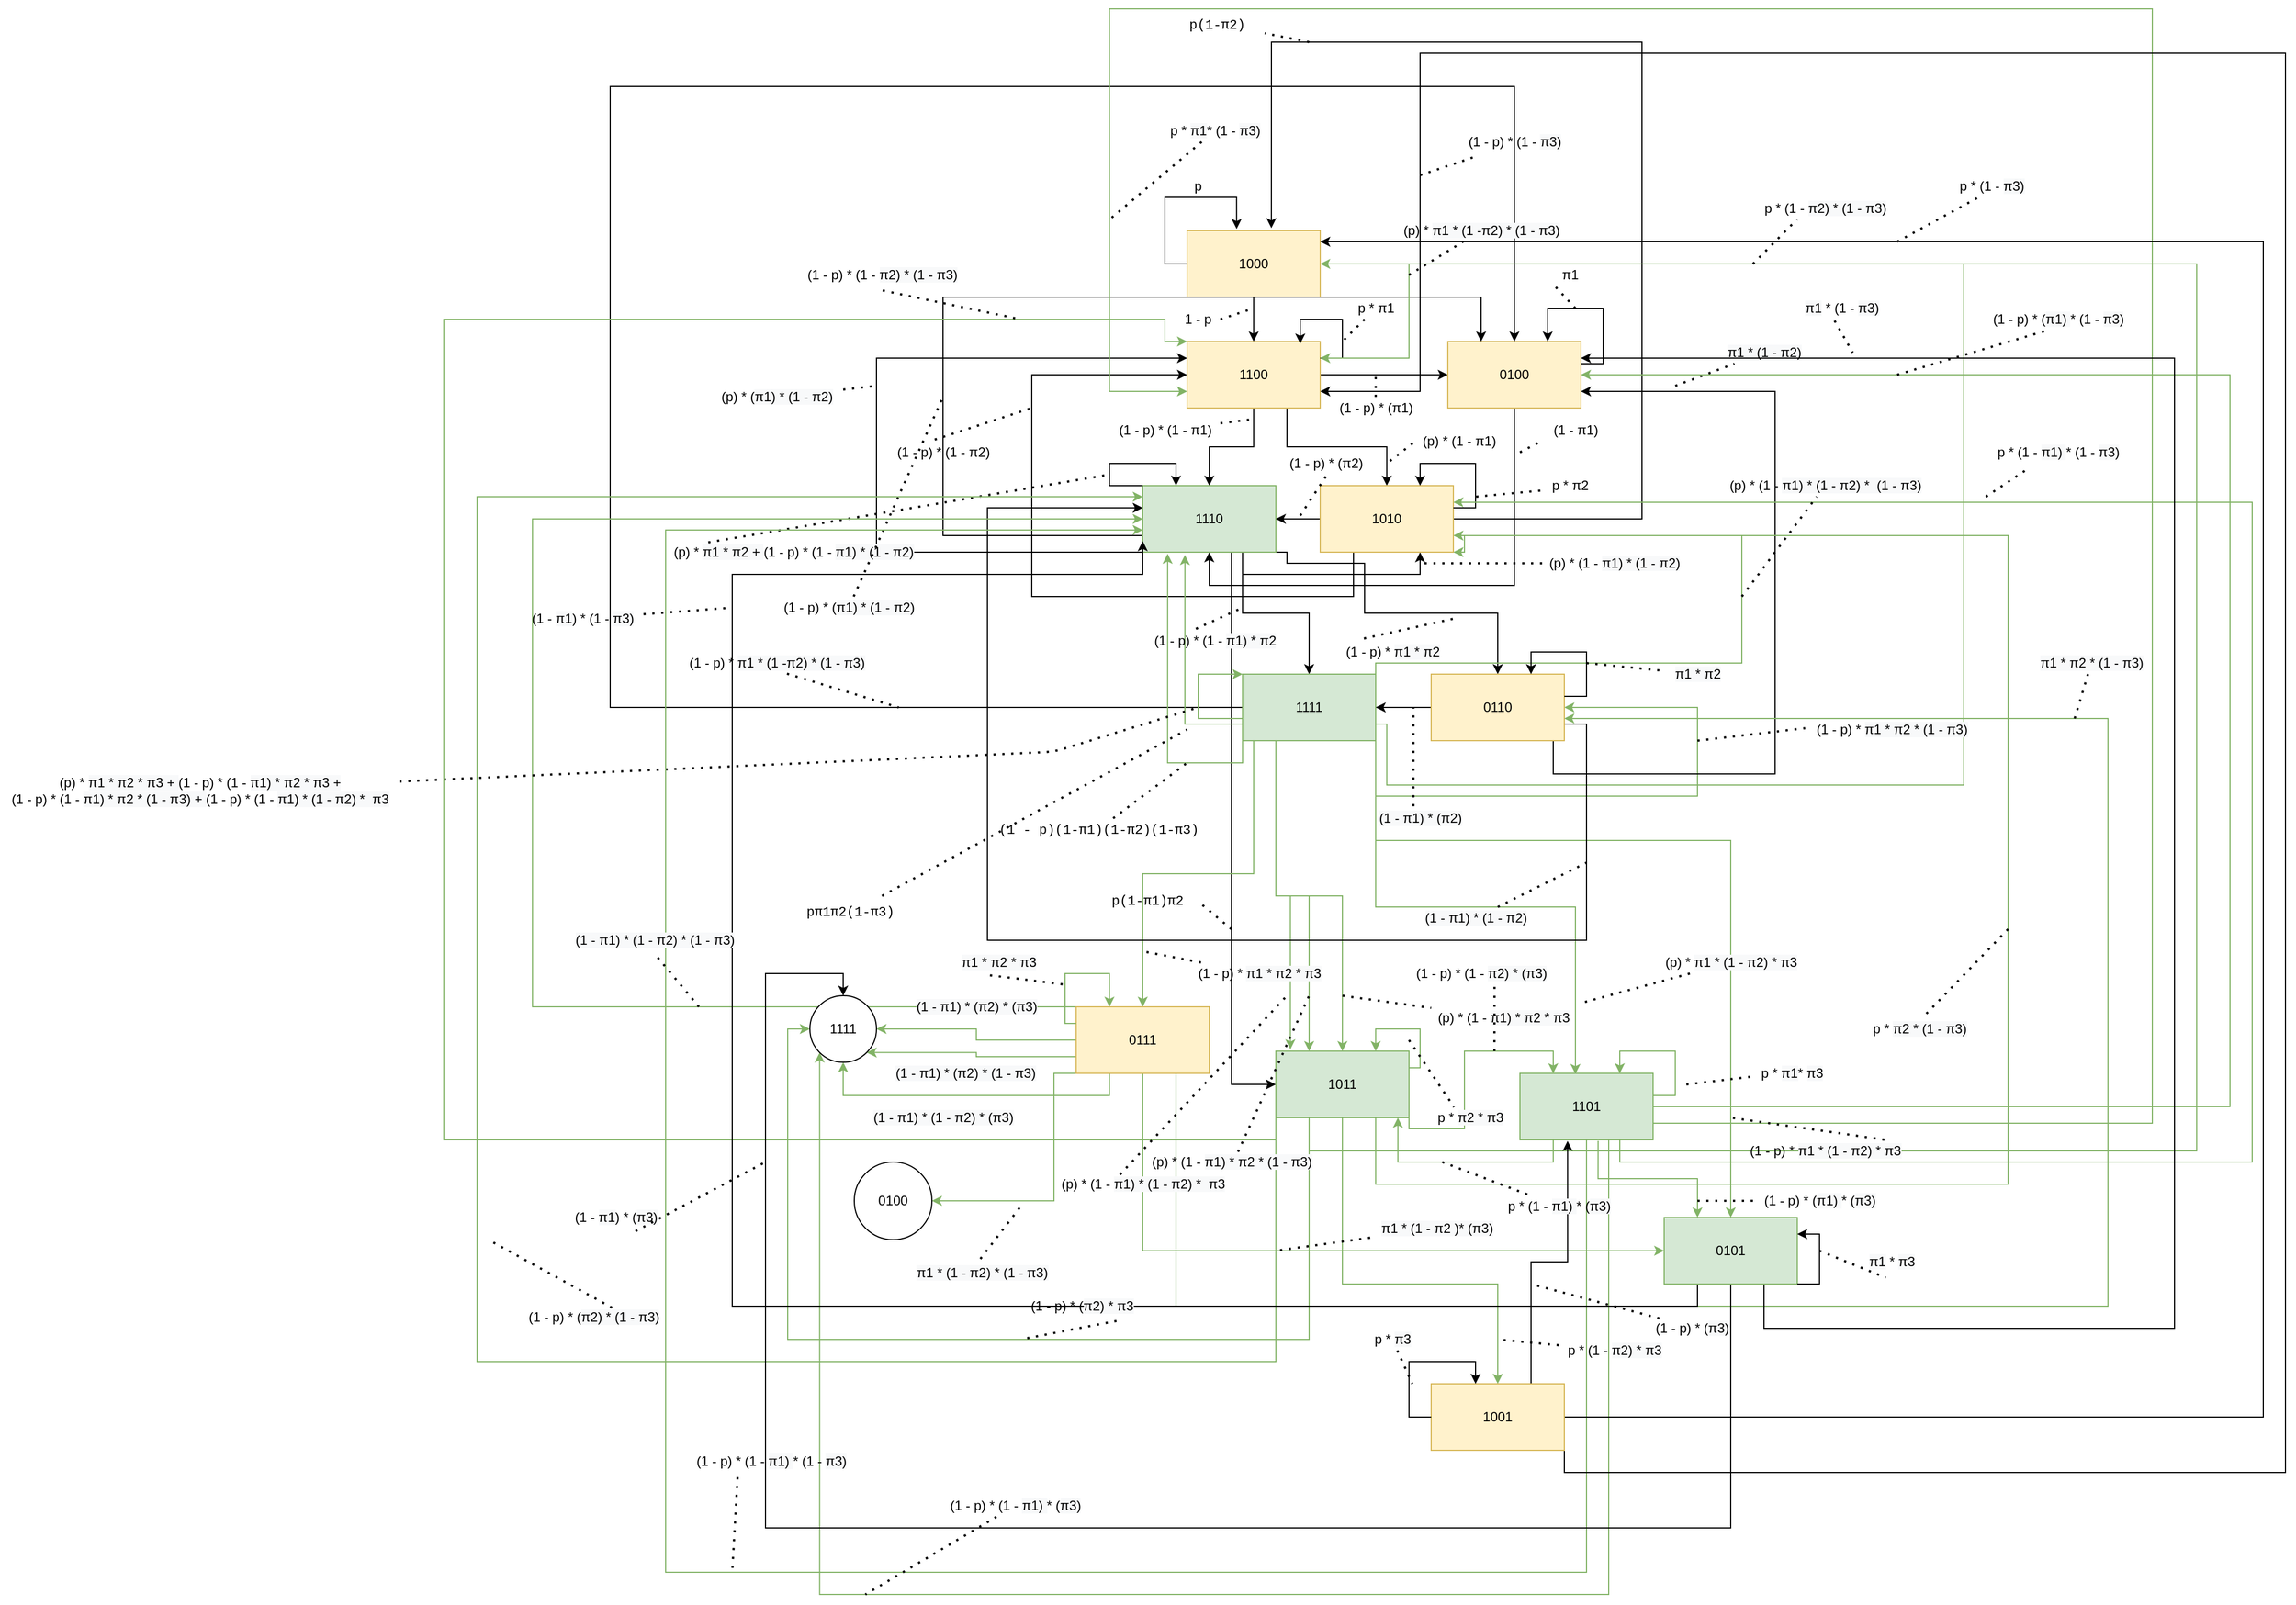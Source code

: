 <mxfile version="13.7.3" type="device"><diagram id="AZ4P9cq4_2J5c4BsH5b0" name="Page-1"><mxGraphModel dx="4407" dy="2507" grid="1" gridSize="10" guides="1" tooltips="1" connect="1" arrows="1" fold="1" page="0" pageScale="1" pageWidth="850" pageHeight="1100" math="0" shadow="0"><root><mxCell id="0"/><mxCell id="1" parent="0"/><mxCell id="mwukeSretKLOU_HumGW3-6" style="edgeStyle=orthogonalEdgeStyle;rounded=0;orthogonalLoop=1;jettySize=auto;html=1;exitX=0.5;exitY=1;exitDx=0;exitDy=0;entryX=0.5;entryY=0;entryDx=0;entryDy=0;" parent="1" source="mwukeSretKLOU_HumGW3-2" target="mwukeSretKLOU_HumGW3-5" edge="1"><mxGeometry relative="1" as="geometry"/></mxCell><mxCell id="mwukeSretKLOU_HumGW3-2" value="1000" style="whiteSpace=wrap;html=1;fillColor=#fff2cc;strokeColor=#d6b656;" parent="1" vertex="1"><mxGeometry x="70" y="100" width="120" height="60" as="geometry"/></mxCell><mxCell id="mwukeSretKLOU_HumGW3-3" style="edgeStyle=orthogonalEdgeStyle;rounded=0;orthogonalLoop=1;jettySize=auto;html=1;exitX=0;exitY=0.5;exitDx=0;exitDy=0;entryX=0.372;entryY=-0.025;entryDx=0;entryDy=0;entryPerimeter=0;" parent="1" source="mwukeSretKLOU_HumGW3-2" target="mwukeSretKLOU_HumGW3-2" edge="1"><mxGeometry relative="1" as="geometry"><Array as="points"><mxPoint x="50" y="130"/><mxPoint x="50" y="70"/><mxPoint x="115" y="70"/></Array></mxGeometry></mxCell><mxCell id="mwukeSretKLOU_HumGW3-4" value="p" style="text;html=1;strokeColor=none;fillColor=none;align=center;verticalAlign=middle;whiteSpace=wrap;rounded=0;" parent="1" vertex="1"><mxGeometry x="60" y="50" width="40" height="20" as="geometry"/></mxCell><mxCell id="mwukeSretKLOU_HumGW3-10" style="edgeStyle=orthogonalEdgeStyle;rounded=0;orthogonalLoop=1;jettySize=auto;html=1;exitX=1;exitY=0.5;exitDx=0;exitDy=0;" parent="1" source="mwukeSretKLOU_HumGW3-5" target="mwukeSretKLOU_HumGW3-9" edge="1"><mxGeometry relative="1" as="geometry"/></mxCell><mxCell id="mwukeSretKLOU_HumGW3-18" style="edgeStyle=orthogonalEdgeStyle;rounded=0;orthogonalLoop=1;jettySize=auto;html=1;exitX=0.5;exitY=1;exitDx=0;exitDy=0;entryX=0.5;entryY=0;entryDx=0;entryDy=0;" parent="1" source="mwukeSretKLOU_HumGW3-5" target="mwukeSretKLOU_HumGW3-17" edge="1"><mxGeometry relative="1" as="geometry"/></mxCell><mxCell id="mwukeSretKLOU_HumGW3-23" style="edgeStyle=orthogonalEdgeStyle;rounded=0;orthogonalLoop=1;jettySize=auto;html=1;exitX=0.75;exitY=1;exitDx=0;exitDy=0;entryX=0.5;entryY=0;entryDx=0;entryDy=0;" parent="1" source="mwukeSretKLOU_HumGW3-5" target="mwukeSretKLOU_HumGW3-21" edge="1"><mxGeometry relative="1" as="geometry"/></mxCell><mxCell id="mwukeSretKLOU_HumGW3-5" value="1100" style="rounded=0;whiteSpace=wrap;html=1;fillColor=#fff2cc;strokeColor=#d6b656;" parent="1" vertex="1"><mxGeometry x="70" y="200" width="120" height="60" as="geometry"/></mxCell><mxCell id="mwukeSretKLOU_HumGW3-7" value="1 - p" style="text;html=1;strokeColor=none;fillColor=none;align=center;verticalAlign=middle;whiteSpace=wrap;rounded=0;" parent="1" vertex="1"><mxGeometry x="60" y="170" width="40" height="20" as="geometry"/></mxCell><mxCell id="mwukeSretKLOU_HumGW3-26" style="edgeStyle=orthogonalEdgeStyle;rounded=0;orthogonalLoop=1;jettySize=auto;html=1;exitX=0.5;exitY=1;exitDx=0;exitDy=0;entryX=0.5;entryY=1;entryDx=0;entryDy=0;" parent="1" source="mwukeSretKLOU_HumGW3-9" target="mwukeSretKLOU_HumGW3-17" edge="1"><mxGeometry relative="1" as="geometry"><Array as="points"><mxPoint x="365" y="420"/><mxPoint x="90" y="420"/></Array></mxGeometry></mxCell><mxCell id="mwukeSretKLOU_HumGW3-9" value="0100" style="whiteSpace=wrap;html=1;fillColor=#fff2cc;strokeColor=#d6b656;" parent="1" vertex="1"><mxGeometry x="305" y="200" width="120" height="60" as="geometry"/></mxCell><mxCell id="mwukeSretKLOU_HumGW3-11" value="(1 - p) * (π1)" style="text;html=1;align=center;verticalAlign=middle;resizable=0;points=[];autosize=1;" parent="1" vertex="1"><mxGeometry x="200" y="250" width="80" height="20" as="geometry"/></mxCell><mxCell id="mwukeSretKLOU_HumGW3-12" style="edgeStyle=orthogonalEdgeStyle;rounded=0;orthogonalLoop=1;jettySize=auto;html=1;exitX=1;exitY=0.25;exitDx=0;exitDy=0;entryX=0.85;entryY=0.031;entryDx=0;entryDy=0;entryPerimeter=0;" parent="1" source="mwukeSretKLOU_HumGW3-5" target="mwukeSretKLOU_HumGW3-5" edge="1"><mxGeometry relative="1" as="geometry"><Array as="points"><mxPoint x="210" y="215"/><mxPoint x="210" y="180"/><mxPoint x="172" y="180"/></Array></mxGeometry></mxCell><mxCell id="mwukeSretKLOU_HumGW3-13" value="" style="endArrow=none;dashed=1;html=1;dashPattern=1 3;strokeWidth=2;" parent="1" source="mwukeSretKLOU_HumGW3-11" edge="1"><mxGeometry width="50" height="50" relative="1" as="geometry"><mxPoint x="350" y="320" as="sourcePoint"/><mxPoint x="240" y="230" as="targetPoint"/></mxGeometry></mxCell><mxCell id="mwukeSretKLOU_HumGW3-14" value="" style="endArrow=none;dashed=1;html=1;dashPattern=1 3;strokeWidth=2;exitX=1;exitY=0.5;exitDx=0;exitDy=0;" parent="1" source="mwukeSretKLOU_HumGW3-7" edge="1"><mxGeometry width="50" height="50" relative="1" as="geometry"><mxPoint x="350" y="320" as="sourcePoint"/><mxPoint x="130" y="170" as="targetPoint"/></mxGeometry></mxCell><mxCell id="mwukeSretKLOU_HumGW3-15" value="p * π1" style="text;html=1;align=center;verticalAlign=middle;resizable=0;points=[];autosize=1;" parent="1" vertex="1"><mxGeometry x="215" y="160" width="50" height="20" as="geometry"/></mxCell><mxCell id="mwukeSretKLOU_HumGW3-16" value="" style="endArrow=none;dashed=1;html=1;dashPattern=1 3;strokeWidth=2;" parent="1" source="mwukeSretKLOU_HumGW3-15" edge="1"><mxGeometry width="50" height="50" relative="1" as="geometry"><mxPoint x="350" y="320" as="sourcePoint"/><mxPoint x="210" y="200" as="targetPoint"/></mxGeometry></mxCell><mxCell id="mwukeSretKLOU_HumGW3-54" style="edgeStyle=orthogonalEdgeStyle;rounded=0;orthogonalLoop=1;jettySize=auto;html=1;exitX=0.75;exitY=1;exitDx=0;exitDy=0;entryX=0.5;entryY=0;entryDx=0;entryDy=0;" parent="1" source="mwukeSretKLOU_HumGW3-17" target="mwukeSretKLOU_HumGW3-53" edge="1"><mxGeometry relative="1" as="geometry"/></mxCell><mxCell id="mwukeSretKLOU_HumGW3-63" style="edgeStyle=orthogonalEdgeStyle;rounded=0;orthogonalLoop=1;jettySize=auto;html=1;exitX=1;exitY=1;exitDx=0;exitDy=0;entryX=0.5;entryY=0;entryDx=0;entryDy=0;" parent="1" source="mwukeSretKLOU_HumGW3-17" target="mwukeSretKLOU_HumGW3-61" edge="1"><mxGeometry relative="1" as="geometry"><Array as="points"><mxPoint x="160" y="390"/><mxPoint x="160" y="400"/><mxPoint x="230" y="400"/><mxPoint x="230" y="445"/><mxPoint x="350" y="445"/></Array></mxGeometry></mxCell><mxCell id="mwukeSretKLOU_HumGW3-66" style="edgeStyle=orthogonalEdgeStyle;rounded=0;orthogonalLoop=1;jettySize=auto;html=1;exitX=0;exitY=0.75;exitDx=0;exitDy=0;entryX=0.25;entryY=0;entryDx=0;entryDy=0;" parent="1" source="mwukeSretKLOU_HumGW3-17" target="mwukeSretKLOU_HumGW3-9" edge="1"><mxGeometry relative="1" as="geometry"><Array as="points"><mxPoint x="-150" y="375"/><mxPoint x="-150" y="160"/><mxPoint x="335" y="160"/></Array></mxGeometry></mxCell><mxCell id="mwukeSretKLOU_HumGW3-70" style="edgeStyle=orthogonalEdgeStyle;rounded=0;orthogonalLoop=1;jettySize=auto;html=1;exitX=0;exitY=1;exitDx=0;exitDy=0;entryX=0;entryY=0.25;entryDx=0;entryDy=0;" parent="1" source="mwukeSretKLOU_HumGW3-17" target="mwukeSretKLOU_HumGW3-5" edge="1"><mxGeometry relative="1" as="geometry"><Array as="points"><mxPoint x="-210" y="390"/><mxPoint x="-210" y="215"/></Array></mxGeometry></mxCell><mxCell id="mwukeSretKLOU_HumGW3-78" style="edgeStyle=orthogonalEdgeStyle;rounded=0;orthogonalLoop=1;jettySize=auto;html=1;entryX=0.75;entryY=1;entryDx=0;entryDy=0;" parent="1" target="mwukeSretKLOU_HumGW3-21" edge="1"><mxGeometry relative="1" as="geometry"><mxPoint x="130" y="390" as="sourcePoint"/><Array as="points"><mxPoint x="120" y="390"/><mxPoint x="120" y="410"/><mxPoint x="280" y="410"/></Array></mxGeometry></mxCell><mxCell id="buzOeXYsK4vp-e90qfcs-8" style="edgeStyle=orthogonalEdgeStyle;rounded=0;orthogonalLoop=1;jettySize=auto;html=1;exitX=0;exitY=1;exitDx=0;exitDy=0;entryX=0;entryY=0.5;entryDx=0;entryDy=0;fontColor=#000000;" edge="1" parent="1" source="mwukeSretKLOU_HumGW3-17" target="mwukeSretKLOU_HumGW3-106"><mxGeometry relative="1" as="geometry"><Array as="points"><mxPoint x="110" y="390"/><mxPoint x="110" y="870"/></Array></mxGeometry></mxCell><mxCell id="mwukeSretKLOU_HumGW3-17" value="1110" style="whiteSpace=wrap;html=1;fillColor=#d5e8d4;strokeColor=#82b366;" parent="1" vertex="1"><mxGeometry x="30" y="330" width="120" height="60" as="geometry"/></mxCell><mxCell id="mwukeSretKLOU_HumGW3-19" value="(1 - p) * (1 - π1)" style="text;html=1;align=center;verticalAlign=middle;resizable=0;points=[];autosize=1;" parent="1" vertex="1"><mxGeometry y="270" width="100" height="20" as="geometry"/></mxCell><mxCell id="mwukeSretKLOU_HumGW3-20" value="" style="endArrow=none;dashed=1;html=1;dashPattern=1 3;strokeWidth=2;" parent="1" source="mwukeSretKLOU_HumGW3-19" edge="1"><mxGeometry width="50" height="50" relative="1" as="geometry"><mxPoint x="350" y="320" as="sourcePoint"/><mxPoint x="130" y="270" as="targetPoint"/></mxGeometry></mxCell><mxCell id="mwukeSretKLOU_HumGW3-43" style="edgeStyle=orthogonalEdgeStyle;rounded=0;orthogonalLoop=1;jettySize=auto;html=1;exitX=0;exitY=0.5;exitDx=0;exitDy=0;entryX=1;entryY=0.5;entryDx=0;entryDy=0;" parent="1" source="mwukeSretKLOU_HumGW3-21" target="mwukeSretKLOU_HumGW3-17" edge="1"><mxGeometry relative="1" as="geometry"/></mxCell><mxCell id="mwukeSretKLOU_HumGW3-46" style="edgeStyle=orthogonalEdgeStyle;rounded=0;orthogonalLoop=1;jettySize=auto;html=1;exitX=0.25;exitY=1;exitDx=0;exitDy=0;entryX=0;entryY=0.5;entryDx=0;entryDy=0;" parent="1" source="mwukeSretKLOU_HumGW3-21" target="mwukeSretKLOU_HumGW3-5" edge="1"><mxGeometry relative="1" as="geometry"><Array as="points"><mxPoint x="220" y="430"/><mxPoint x="-70" y="430"/><mxPoint x="-70" y="230"/></Array></mxGeometry></mxCell><mxCell id="buzOeXYsK4vp-e90qfcs-1" style="edgeStyle=orthogonalEdgeStyle;rounded=0;orthogonalLoop=1;jettySize=auto;html=1;exitX=1;exitY=0.5;exitDx=0;exitDy=0;entryX=0.633;entryY=-0.037;entryDx=0;entryDy=0;entryPerimeter=0;" edge="1" parent="1" source="mwukeSretKLOU_HumGW3-21" target="mwukeSretKLOU_HumGW3-2"><mxGeometry relative="1" as="geometry"><Array as="points"><mxPoint x="480" y="360"/><mxPoint x="480" y="-70"/><mxPoint x="146" y="-70"/></Array></mxGeometry></mxCell><mxCell id="mwukeSretKLOU_HumGW3-21" value="1010" style="whiteSpace=wrap;html=1;fillColor=#fff2cc;strokeColor=#d6b656;" parent="1" vertex="1"><mxGeometry x="190" y="330" width="120" height="60" as="geometry"/></mxCell><mxCell id="mwukeSretKLOU_HumGW3-24" value="(p) * (1 - π1)" style="text;html=1;align=center;verticalAlign=middle;resizable=0;points=[];autosize=1;" parent="1" vertex="1"><mxGeometry x="275" y="280" width="80" height="20" as="geometry"/></mxCell><mxCell id="mwukeSretKLOU_HumGW3-25" value="" style="endArrow=none;dashed=1;html=1;dashPattern=1 3;strokeWidth=2;exitX=-0.021;exitY=0.592;exitDx=0;exitDy=0;exitPerimeter=0;" parent="1" source="mwukeSretKLOU_HumGW3-24" edge="1"><mxGeometry width="50" height="50" relative="1" as="geometry"><mxPoint x="350" y="320" as="sourcePoint"/><mxPoint x="250" y="310" as="targetPoint"/></mxGeometry></mxCell><mxCell id="mwukeSretKLOU_HumGW3-27" value="(1 - π1)" style="text;html=1;align=center;verticalAlign=middle;resizable=0;points=[];autosize=1;" parent="1" vertex="1"><mxGeometry x="390" y="270" width="60" height="20" as="geometry"/></mxCell><mxCell id="mwukeSretKLOU_HumGW3-28" style="edgeStyle=orthogonalEdgeStyle;rounded=0;orthogonalLoop=1;jettySize=auto;html=1;entryX=0.75;entryY=0;entryDx=0;entryDy=0;" parent="1" target="mwukeSretKLOU_HumGW3-9" edge="1"><mxGeometry relative="1" as="geometry"><Array as="points"><mxPoint x="425" y="220"/><mxPoint x="445" y="220"/><mxPoint x="445" y="170"/><mxPoint x="395" y="170"/></Array><mxPoint x="425" y="220" as="sourcePoint"/></mxGeometry></mxCell><mxCell id="mwukeSretKLOU_HumGW3-29" value="π1" style="text;html=1;align=center;verticalAlign=middle;resizable=0;points=[];autosize=1;" parent="1" vertex="1"><mxGeometry x="400" y="130" width="30" height="20" as="geometry"/></mxCell><mxCell id="mwukeSretKLOU_HumGW3-32" style="edgeStyle=orthogonalEdgeStyle;rounded=0;orthogonalLoop=1;jettySize=auto;html=1;entryX=0.75;entryY=0;entryDx=0;entryDy=0;" parent="1" target="mwukeSretKLOU_HumGW3-21" edge="1"><mxGeometry relative="1" as="geometry"><Array as="points"><mxPoint x="310" y="350"/><mxPoint x="330" y="350"/><mxPoint x="330" y="310"/><mxPoint x="280" y="310"/></Array><mxPoint x="310" y="350" as="sourcePoint"/></mxGeometry></mxCell><mxCell id="mwukeSretKLOU_HumGW3-34" value="p * π2" style="text;html=1;align=center;verticalAlign=middle;resizable=0;points=[];autosize=1;" parent="1" vertex="1"><mxGeometry x="390" y="320" width="50" height="20" as="geometry"/></mxCell><mxCell id="mwukeSretKLOU_HumGW3-35" value="" style="endArrow=none;dashed=1;html=1;dashPattern=1 3;strokeWidth=2;exitX=-0.033;exitY=0.725;exitDx=0;exitDy=0;exitPerimeter=0;" parent="1" source="mwukeSretKLOU_HumGW3-34" edge="1"><mxGeometry width="50" height="50" relative="1" as="geometry"><mxPoint x="350" y="320" as="sourcePoint"/><mxPoint x="330" y="340" as="targetPoint"/></mxGeometry></mxCell><mxCell id="mwukeSretKLOU_HumGW3-37" value="" style="endArrow=none;dashed=1;html=1;dashPattern=1 3;strokeWidth=2;entryX=-0.038;entryY=1.036;entryDx=0;entryDy=0;entryPerimeter=0;" parent="1" target="mwukeSretKLOU_HumGW3-27" edge="1"><mxGeometry width="50" height="50" relative="1" as="geometry"><mxPoint x="370" y="300" as="sourcePoint"/><mxPoint x="400" y="270" as="targetPoint"/></mxGeometry></mxCell><mxCell id="mwukeSretKLOU_HumGW3-41" value="" style="endArrow=none;dashed=1;html=1;dashPattern=1 3;strokeWidth=2;entryX=0.044;entryY=0.992;entryDx=0;entryDy=0;entryPerimeter=0;" parent="1" target="mwukeSretKLOU_HumGW3-29" edge="1"><mxGeometry width="50" height="50" relative="1" as="geometry"><mxPoint x="420" y="170" as="sourcePoint"/><mxPoint x="350" y="170" as="targetPoint"/></mxGeometry></mxCell><mxCell id="mwukeSretKLOU_HumGW3-44" value="(1 - p) * (π2)" style="text;html=1;align=center;verticalAlign=middle;resizable=0;points=[];autosize=1;" parent="1" vertex="1"><mxGeometry x="155" y="300" width="80" height="20" as="geometry"/></mxCell><mxCell id="mwukeSretKLOU_HumGW3-45" value="" style="endArrow=none;dashed=1;html=1;dashPattern=1 3;strokeWidth=2;exitX=0.5;exitY=1.092;exitDx=0;exitDy=0;exitPerimeter=0;" parent="1" source="mwukeSretKLOU_HumGW3-44" edge="1"><mxGeometry width="50" height="50" relative="1" as="geometry"><mxPoint x="300" y="300" as="sourcePoint"/><mxPoint x="170" y="360" as="targetPoint"/></mxGeometry></mxCell><mxCell id="mwukeSretKLOU_HumGW3-47" value="(1 - p) * (1 - π2)" style="text;html=1;align=center;verticalAlign=middle;resizable=0;points=[];autosize=1;" parent="1" vertex="1"><mxGeometry x="-200" y="290" width="100" height="20" as="geometry"/></mxCell><mxCell id="mwukeSretKLOU_HumGW3-48" value="" style="endArrow=none;dashed=1;html=1;dashPattern=1 3;strokeWidth=2;exitX=0.425;exitY=-0.075;exitDx=0;exitDy=0;exitPerimeter=0;" parent="1" source="mwukeSretKLOU_HumGW3-47" edge="1"><mxGeometry width="50" height="50" relative="1" as="geometry"><mxPoint x="170" y="300" as="sourcePoint"/><mxPoint x="-70" y="260" as="targetPoint"/></mxGeometry></mxCell><mxCell id="mwukeSretKLOU_HumGW3-98" style="edgeStyle=orthogonalEdgeStyle;rounded=0;orthogonalLoop=1;jettySize=auto;html=1;exitX=0.25;exitY=1;exitDx=0;exitDy=0;entryX=0.5;entryY=0;entryDx=0;entryDy=0;fillColor=#d5e8d4;strokeColor=#82b366;" parent="1" source="mwukeSretKLOU_HumGW3-53" target="mwukeSretKLOU_HumGW3-97" edge="1"><mxGeometry relative="1" as="geometry"><Array as="points"><mxPoint x="130" y="560"/><mxPoint x="130" y="680"/><mxPoint x="30" y="680"/></Array></mxGeometry></mxCell><mxCell id="mwukeSretKLOU_HumGW3-107" style="edgeStyle=orthogonalEdgeStyle;rounded=0;orthogonalLoop=1;jettySize=auto;html=1;exitX=0.25;exitY=1;exitDx=0;exitDy=0;entryX=0.5;entryY=0;entryDx=0;entryDy=0;fillColor=#d5e8d4;strokeColor=#82b366;" parent="1" source="mwukeSretKLOU_HumGW3-53" target="mwukeSretKLOU_HumGW3-106" edge="1"><mxGeometry relative="1" as="geometry"/></mxCell><mxCell id="mwukeSretKLOU_HumGW3-111" style="edgeStyle=orthogonalEdgeStyle;rounded=0;orthogonalLoop=1;jettySize=auto;html=1;exitX=0.75;exitY=1;exitDx=0;exitDy=0;entryX=0.413;entryY=0.01;entryDx=0;entryDy=0;entryPerimeter=0;fillColor=#d5e8d4;strokeColor=#82b366;" parent="1" source="mwukeSretKLOU_HumGW3-53" target="mwukeSretKLOU_HumGW3-110" edge="1"><mxGeometry relative="1" as="geometry"><Array as="points"><mxPoint x="240" y="560"/><mxPoint x="240" y="710"/><mxPoint x="420" y="710"/><mxPoint x="420" y="861"/></Array></mxGeometry></mxCell><mxCell id="mwukeSretKLOU_HumGW3-115" style="edgeStyle=orthogonalEdgeStyle;rounded=0;orthogonalLoop=1;jettySize=auto;html=1;exitX=1;exitY=0.75;exitDx=0;exitDy=0;entryX=1;entryY=0.25;entryDx=0;entryDy=0;fillColor=#d5e8d4;strokeColor=#82b366;" parent="1" source="mwukeSretKLOU_HumGW3-53" target="mwukeSretKLOU_HumGW3-5" edge="1"><mxGeometry relative="1" as="geometry"><Array as="points"><mxPoint x="250" y="545"/><mxPoint x="250" y="600"/><mxPoint x="770" y="600"/><mxPoint x="770" y="130"/><mxPoint x="270" y="130"/><mxPoint x="270" y="215"/></Array></mxGeometry></mxCell><mxCell id="mwukeSretKLOU_HumGW3-171" style="edgeStyle=orthogonalEdgeStyle;rounded=0;orthogonalLoop=1;jettySize=auto;html=1;exitX=0.25;exitY=1;exitDx=0;exitDy=0;entryX=0.25;entryY=0;entryDx=0;entryDy=0;fillColor=#d5e8d4;strokeColor=#82b366;" parent="1" source="mwukeSretKLOU_HumGW3-53" target="mwukeSretKLOU_HumGW3-106" edge="1"><mxGeometry relative="1" as="geometry"/></mxCell><mxCell id="mwukeSretKLOU_HumGW3-173" style="edgeStyle=orthogonalEdgeStyle;rounded=0;orthogonalLoop=1;jettySize=auto;html=1;exitX=0.25;exitY=1;exitDx=0;exitDy=0;entryX=0.109;entryY=-0.027;entryDx=0;entryDy=0;entryPerimeter=0;fillColor=#d5e8d4;strokeColor=#82b366;" parent="1" source="mwukeSretKLOU_HumGW3-53" target="mwukeSretKLOU_HumGW3-106" edge="1"><mxGeometry relative="1" as="geometry"/></mxCell><mxCell id="mwukeSretKLOU_HumGW3-175" style="edgeStyle=orthogonalEdgeStyle;rounded=0;orthogonalLoop=1;jettySize=auto;html=1;exitX=1;exitY=0.25;exitDx=0;exitDy=0;entryX=1;entryY=1;entryDx=0;entryDy=0;fillColor=#d5e8d4;strokeColor=#82b366;" parent="1" source="mwukeSretKLOU_HumGW3-53" target="mwukeSretKLOU_HumGW3-21" edge="1"><mxGeometry relative="1" as="geometry"><Array as="points"><mxPoint x="240" y="490"/><mxPoint x="570" y="490"/><mxPoint x="570" y="375"/><mxPoint x="320" y="375"/><mxPoint x="320" y="390"/></Array></mxGeometry></mxCell><mxCell id="mwukeSretKLOU_HumGW3-178" style="edgeStyle=orthogonalEdgeStyle;rounded=0;orthogonalLoop=1;jettySize=auto;html=1;exitX=1;exitY=1;exitDx=0;exitDy=0;entryX=1;entryY=0.5;entryDx=0;entryDy=0;fillColor=#d5e8d4;strokeColor=#82b366;" parent="1" source="mwukeSretKLOU_HumGW3-53" target="mwukeSretKLOU_HumGW3-61" edge="1"><mxGeometry relative="1" as="geometry"><Array as="points"><mxPoint x="240" y="610"/><mxPoint x="530" y="610"/><mxPoint x="530" y="530"/></Array></mxGeometry></mxCell><mxCell id="mwukeSretKLOU_HumGW3-181" style="edgeStyle=orthogonalEdgeStyle;rounded=0;orthogonalLoop=1;jettySize=auto;html=1;exitX=1;exitY=1;exitDx=0;exitDy=0;entryX=0.5;entryY=0;entryDx=0;entryDy=0;fillColor=#d5e8d4;strokeColor=#82b366;" parent="1" source="mwukeSretKLOU_HumGW3-53" target="mwukeSretKLOU_HumGW3-180" edge="1"><mxGeometry relative="1" as="geometry"><Array as="points"><mxPoint x="240" y="650"/><mxPoint x="560" y="650"/></Array></mxGeometry></mxCell><mxCell id="mwukeSretKLOU_HumGW3-183" style="edgeStyle=orthogonalEdgeStyle;rounded=0;orthogonalLoop=1;jettySize=auto;html=1;exitX=0;exitY=0.5;exitDx=0;exitDy=0;entryX=0.5;entryY=0;entryDx=0;entryDy=0;" parent="1" source="mwukeSretKLOU_HumGW3-53" target="mwukeSretKLOU_HumGW3-9" edge="1"><mxGeometry relative="1" as="geometry"><Array as="points"><mxPoint x="-450" y="530"/><mxPoint x="-450" y="-30"/><mxPoint x="365" y="-30"/></Array></mxGeometry></mxCell><mxCell id="mwukeSretKLOU_HumGW3-187" style="edgeStyle=orthogonalEdgeStyle;rounded=0;orthogonalLoop=1;jettySize=auto;html=1;exitX=0;exitY=1;exitDx=0;exitDy=0;entryX=0.187;entryY=1.023;entryDx=0;entryDy=0;entryPerimeter=0;fillColor=#d5e8d4;strokeColor=#82b366;" parent="1" source="mwukeSretKLOU_HumGW3-53" target="mwukeSretKLOU_HumGW3-17" edge="1"><mxGeometry relative="1" as="geometry"/></mxCell><mxCell id="mwukeSretKLOU_HumGW3-189" style="edgeStyle=orthogonalEdgeStyle;rounded=0;orthogonalLoop=1;jettySize=auto;html=1;exitX=0;exitY=0.75;exitDx=0;exitDy=0;entryX=0.317;entryY=1.042;entryDx=0;entryDy=0;entryPerimeter=0;fillColor=#d5e8d4;strokeColor=#82b366;" parent="1" source="mwukeSretKLOU_HumGW3-53" target="mwukeSretKLOU_HumGW3-17" edge="1"><mxGeometry relative="1" as="geometry"/></mxCell><mxCell id="mwukeSretKLOU_HumGW3-53" value="1111" style="whiteSpace=wrap;html=1;fillColor=#d5e8d4;strokeColor=#82b366;" parent="1" vertex="1"><mxGeometry x="120" y="500" width="120" height="60" as="geometry"/></mxCell><mxCell id="mwukeSretKLOU_HumGW3-55" value="(p) *&amp;nbsp;&lt;span style=&quot;background-color: rgb(248 , 249 , 250)&quot;&gt;π1 *&amp;nbsp;&lt;/span&gt;&lt;span style=&quot;background-color: rgb(248 , 249 , 250)&quot;&gt;π2 +&amp;nbsp;&lt;/span&gt;(1 - p) * (1 -&amp;nbsp;&lt;span style=&quot;background-color: rgb(248 , 249 , 250)&quot;&gt;π1) * (1 -&amp;nbsp;&lt;/span&gt;&lt;span style=&quot;background-color: rgb(248 , 249 , 250)&quot;&gt;π2)&lt;/span&gt;" style="text;html=1;align=center;verticalAlign=middle;resizable=0;points=[];autosize=1;" parent="1" vertex="1"><mxGeometry x="-400" y="380" width="230" height="20" as="geometry"/></mxCell><mxCell id="mwukeSretKLOU_HumGW3-56" style="edgeStyle=orthogonalEdgeStyle;rounded=0;orthogonalLoop=1;jettySize=auto;html=1;entryX=0.25;entryY=0;entryDx=0;entryDy=0;" parent="1" target="mwukeSretKLOU_HumGW3-17" edge="1"><mxGeometry relative="1" as="geometry"><Array as="points"><mxPoint y="330"/><mxPoint y="310"/><mxPoint x="60" y="310"/></Array><mxPoint x="30" y="330" as="sourcePoint"/></mxGeometry></mxCell><mxCell id="mwukeSretKLOU_HumGW3-59" value="" style="endArrow=none;dashed=1;html=1;dashPattern=1 3;strokeWidth=2;exitX=0.167;exitY=0.058;exitDx=0;exitDy=0;exitPerimeter=0;" parent="1" source="mwukeSretKLOU_HumGW3-55" edge="1"><mxGeometry width="50" height="50" relative="1" as="geometry"><mxPoint x="170" y="390" as="sourcePoint"/><mxPoint y="320" as="targetPoint"/></mxGeometry></mxCell><mxCell id="mwukeSretKLOU_HumGW3-60" value="(1 - p) * (1 -&amp;nbsp;&lt;span style=&quot;background-color: rgb(248 , 249 , 250)&quot;&gt;π1) *&amp;nbsp;&lt;/span&gt;&lt;span style=&quot;background-color: rgb(248 , 249 , 250)&quot;&gt;π2&lt;/span&gt;" style="text;html=1;align=center;verticalAlign=middle;resizable=0;points=[];autosize=1;" parent="1" vertex="1"><mxGeometry x="30" y="460" width="130" height="20" as="geometry"/></mxCell><mxCell id="mwukeSretKLOU_HumGW3-91" style="edgeStyle=orthogonalEdgeStyle;rounded=0;orthogonalLoop=1;jettySize=auto;html=1;exitX=0;exitY=0.5;exitDx=0;exitDy=0;entryX=1;entryY=0.5;entryDx=0;entryDy=0;" parent="1" source="mwukeSretKLOU_HumGW3-61" target="mwukeSretKLOU_HumGW3-53" edge="1"><mxGeometry relative="1" as="geometry"/></mxCell><mxCell id="mwukeSretKLOU_HumGW3-93" style="edgeStyle=orthogonalEdgeStyle;rounded=0;orthogonalLoop=1;jettySize=auto;html=1;exitX=1;exitY=0.75;exitDx=0;exitDy=0;" parent="1" source="mwukeSretKLOU_HumGW3-61" edge="1"><mxGeometry relative="1" as="geometry"><Array as="points"><mxPoint x="430" y="545"/><mxPoint x="430" y="740"/><mxPoint x="-110" y="740"/><mxPoint x="-110" y="350"/><mxPoint x="30" y="350"/></Array><mxPoint x="30" y="350" as="targetPoint"/></mxGeometry></mxCell><mxCell id="mwukeSretKLOU_HumGW3-95" style="edgeStyle=orthogonalEdgeStyle;rounded=0;orthogonalLoop=1;jettySize=auto;html=1;entryX=1;entryY=0.75;entryDx=0;entryDy=0;" parent="1" target="mwukeSretKLOU_HumGW3-9" edge="1"><mxGeometry relative="1" as="geometry"><mxPoint x="400" y="560" as="sourcePoint"/><Array as="points"><mxPoint x="400" y="560"/><mxPoint x="400" y="590"/><mxPoint x="600" y="590"/><mxPoint x="600" y="245"/></Array></mxGeometry></mxCell><mxCell id="mwukeSretKLOU_HumGW3-61" value="0110" style="rounded=0;whiteSpace=wrap;html=1;fillColor=#fff2cc;strokeColor=#d6b656;" parent="1" vertex="1"><mxGeometry x="290" y="500" width="120" height="60" as="geometry"/></mxCell><mxCell id="mwukeSretKLOU_HumGW3-62" value="(1 - p) * (&lt;span style=&quot;background-color: rgb(248 , 249 , 250)&quot;&gt;π1) * (1 -&amp;nbsp;&lt;/span&gt;&lt;span style=&quot;background-color: rgb(248 , 249 , 250)&quot;&gt;π2)&lt;/span&gt;" style="text;html=1;align=center;verticalAlign=middle;resizable=0;points=[];autosize=1;" parent="1" vertex="1"><mxGeometry x="-300" y="430" width="130" height="20" as="geometry"/></mxCell><mxCell id="mwukeSretKLOU_HumGW3-64" value="" style="endArrow=none;dashed=1;html=1;dashPattern=1 3;strokeWidth=2;exitX=0.369;exitY=-0.042;exitDx=0;exitDy=0;exitPerimeter=0;" parent="1" source="mwukeSretKLOU_HumGW3-60" edge="1"><mxGeometry width="50" height="50" relative="1" as="geometry"><mxPoint x="170" y="390" as="sourcePoint"/><mxPoint x="120" y="440" as="targetPoint"/></mxGeometry></mxCell><mxCell id="mwukeSretKLOU_HumGW3-65" value="" style="endArrow=none;dashed=1;html=1;dashPattern=1 3;strokeWidth=2;" parent="1" source="mwukeSretKLOU_HumGW3-62" edge="1"><mxGeometry width="50" height="50" relative="1" as="geometry"><mxPoint x="170" y="390" as="sourcePoint"/><mxPoint x="-150" y="250" as="targetPoint"/></mxGeometry></mxCell><mxCell id="mwukeSretKLOU_HumGW3-67" value="(1 - p) * &lt;span style=&quot;background-color: rgb(248 , 249 , 250)&quot;&gt;π1 * &lt;/span&gt;&lt;span style=&quot;background-color: rgb(248 , 249 , 250)&quot;&gt;π2&lt;/span&gt;" style="text;html=1;align=center;verticalAlign=middle;resizable=0;points=[];autosize=1;" parent="1" vertex="1"><mxGeometry x="205" y="470" width="100" height="20" as="geometry"/></mxCell><mxCell id="mwukeSretKLOU_HumGW3-69" value="(p) * (&lt;span style=&quot;background-color: rgb(248 , 249 , 250)&quot;&gt;π1) * (1 -&amp;nbsp;&lt;/span&gt;&lt;span style=&quot;background-color: rgb(248 , 249 , 250)&quot;&gt;π2)&lt;/span&gt;" style="text;html=1;align=center;verticalAlign=middle;resizable=0;points=[];autosize=1;" parent="1" vertex="1"><mxGeometry x="-360" y="240" width="120" height="20" as="geometry"/></mxCell><mxCell id="mwukeSretKLOU_HumGW3-71" value="" style="endArrow=none;dashed=1;html=1;dashPattern=1 3;strokeWidth=2;" parent="1" source="mwukeSretKLOU_HumGW3-69" edge="1"><mxGeometry width="50" height="50" relative="1" as="geometry"><mxPoint x="-50" y="470" as="sourcePoint"/><mxPoint x="-210" y="240" as="targetPoint"/></mxGeometry></mxCell><mxCell id="mwukeSretKLOU_HumGW3-74" value="" style="endArrow=none;dashed=1;html=1;dashPattern=1 3;strokeWidth=2;exitX=0.244;exitY=-0.108;exitDx=0;exitDy=0;exitPerimeter=0;" parent="1" source="mwukeSretKLOU_HumGW3-67" edge="1"><mxGeometry width="50" height="50" relative="1" as="geometry"><mxPoint x="160" y="470" as="sourcePoint"/><mxPoint x="310" y="450" as="targetPoint"/></mxGeometry></mxCell><mxCell id="mwukeSretKLOU_HumGW3-77" value="(p) * (1 -&amp;nbsp;&lt;span style=&quot;background-color: rgb(248 , 249 , 250)&quot;&gt;π1) * (1 -&amp;nbsp;&lt;/span&gt;&lt;span style=&quot;background-color: rgb(248 , 249 , 250)&quot;&gt;π2)&lt;/span&gt;" style="text;html=1;align=center;verticalAlign=middle;resizable=0;points=[];autosize=1;" parent="1" vertex="1"><mxGeometry x="390" y="390" width="130" height="20" as="geometry"/></mxCell><mxCell id="mwukeSretKLOU_HumGW3-79" value="" style="endArrow=none;dashed=1;html=1;dashPattern=1 3;strokeWidth=2;" parent="1" source="mwukeSretKLOU_HumGW3-77" edge="1"><mxGeometry width="50" height="50" relative="1" as="geometry"><mxPoint x="120" y="470" as="sourcePoint"/><mxPoint x="280" y="400" as="targetPoint"/></mxGeometry></mxCell><mxCell id="mwukeSretKLOU_HumGW3-81" style="edgeStyle=orthogonalEdgeStyle;rounded=0;orthogonalLoop=1;jettySize=auto;html=1;entryX=0.75;entryY=0;entryDx=0;entryDy=0;" parent="1" target="mwukeSretKLOU_HumGW3-61" edge="1"><mxGeometry relative="1" as="geometry"><Array as="points"><mxPoint x="410" y="520"/><mxPoint x="430" y="520"/><mxPoint x="430" y="480"/><mxPoint x="380" y="480"/></Array><mxPoint x="410" y="520" as="sourcePoint"/></mxGeometry></mxCell><mxCell id="mwukeSretKLOU_HumGW3-82" value="&lt;span style=&quot;background-color: rgb(248 , 249 , 250)&quot;&gt;π1 *&amp;nbsp;&lt;/span&gt;&lt;span style=&quot;background-color: rgb(248 , 249 , 250)&quot;&gt;π2&lt;/span&gt;" style="text;html=1;align=center;verticalAlign=middle;resizable=0;points=[];autosize=1;" parent="1" vertex="1"><mxGeometry x="500" y="490" width="60" height="20" as="geometry"/></mxCell><mxCell id="mwukeSretKLOU_HumGW3-83" value="" style="endArrow=none;dashed=1;html=1;dashPattern=1 3;strokeWidth=2;" parent="1" target="mwukeSretKLOU_HumGW3-82" edge="1"><mxGeometry width="50" height="50" relative="1" as="geometry"><mxPoint x="430" y="490" as="sourcePoint"/><mxPoint x="270" y="500" as="targetPoint"/></mxGeometry></mxCell><mxCell id="mwukeSretKLOU_HumGW3-84" value="&lt;span style=&quot;background-color: rgb(248 , 249 , 250)&quot;&gt;π1 * (1 -&amp;nbsp;&lt;/span&gt;&lt;span style=&quot;background-color: rgb(248 , 249 , 250)&quot;&gt;π2)&lt;/span&gt;" style="text;html=1;align=center;verticalAlign=middle;resizable=0;points=[];autosize=1;" parent="1" vertex="1"><mxGeometry x="550" y="200" width="80" height="20" as="geometry"/></mxCell><mxCell id="mwukeSretKLOU_HumGW3-85" value="&lt;span style=&quot;background-color: rgb(248 , 249 , 250)&quot;&gt;(1 - π1) * (1 -&amp;nbsp;&lt;/span&gt;&lt;span style=&quot;background-color: rgb(248 , 249 , 250)&quot;&gt;π2)&lt;/span&gt;" style="text;html=1;align=center;verticalAlign=middle;resizable=0;points=[];autosize=1;" parent="1" vertex="1"><mxGeometry x="275" y="710" width="110" height="20" as="geometry"/></mxCell><mxCell id="mwukeSretKLOU_HumGW3-86" value="&lt;span style=&quot;background-color: rgb(248 , 249 , 250)&quot;&gt;(1 - π1) * (&lt;/span&gt;&lt;span style=&quot;background-color: rgb(248 , 249 , 250)&quot;&gt;π2)&lt;/span&gt;" style="text;html=1;align=center;verticalAlign=middle;resizable=0;points=[];autosize=1;" parent="1" vertex="1"><mxGeometry x="235" y="620" width="90" height="20" as="geometry"/></mxCell><mxCell id="mwukeSretKLOU_HumGW3-92" value="" style="endArrow=none;dashed=1;html=1;dashPattern=1 3;strokeWidth=2;exitX=0.433;exitY=-0.042;exitDx=0;exitDy=0;exitPerimeter=0;" parent="1" source="mwukeSretKLOU_HumGW3-86" edge="1"><mxGeometry width="50" height="50" relative="1" as="geometry"><mxPoint x="220" y="550" as="sourcePoint"/><mxPoint x="274" y="530" as="targetPoint"/></mxGeometry></mxCell><mxCell id="mwukeSretKLOU_HumGW3-94" value="" style="endArrow=none;dashed=1;html=1;dashPattern=1 3;strokeWidth=2;" parent="1" source="mwukeSretKLOU_HumGW3-85" edge="1"><mxGeometry width="50" height="50" relative="1" as="geometry"><mxPoint x="110" y="580" as="sourcePoint"/><mxPoint x="430" y="670" as="targetPoint"/></mxGeometry></mxCell><mxCell id="mwukeSretKLOU_HumGW3-96" value="" style="endArrow=none;dashed=1;html=1;dashPattern=1 3;strokeWidth=2;" parent="1" target="mwukeSretKLOU_HumGW3-84" edge="1"><mxGeometry width="50" height="50" relative="1" as="geometry"><mxPoint x="510" y="240" as="sourcePoint"/><mxPoint x="370" y="360" as="targetPoint"/></mxGeometry></mxCell><mxCell id="mwukeSretKLOU_HumGW3-211" style="edgeStyle=orthogonalEdgeStyle;rounded=0;orthogonalLoop=1;jettySize=auto;html=1;exitX=0;exitY=0.5;exitDx=0;exitDy=0;entryX=1;entryY=0.5;entryDx=0;entryDy=0;fillColor=#d5e8d4;strokeColor=#82b366;" parent="1" source="mwukeSretKLOU_HumGW3-97" target="mwukeSretKLOU_HumGW3-210" edge="1"><mxGeometry relative="1" as="geometry"/></mxCell><mxCell id="mwukeSretKLOU_HumGW3-212" style="edgeStyle=orthogonalEdgeStyle;rounded=0;orthogonalLoop=1;jettySize=auto;html=1;exitX=0;exitY=0.75;exitDx=0;exitDy=0;entryX=1;entryY=1;entryDx=0;entryDy=0;fillColor=#d5e8d4;strokeColor=#82b366;" parent="1" source="mwukeSretKLOU_HumGW3-97" target="mwukeSretKLOU_HumGW3-210" edge="1"><mxGeometry relative="1" as="geometry"/></mxCell><mxCell id="mwukeSretKLOU_HumGW3-213" style="edgeStyle=orthogonalEdgeStyle;rounded=0;orthogonalLoop=1;jettySize=auto;html=1;exitX=0.25;exitY=1;exitDx=0;exitDy=0;entryX=0.5;entryY=1;entryDx=0;entryDy=0;fillColor=#d5e8d4;strokeColor=#82b366;" parent="1" source="mwukeSretKLOU_HumGW3-97" target="mwukeSretKLOU_HumGW3-210" edge="1"><mxGeometry relative="1" as="geometry"/></mxCell><mxCell id="mwukeSretKLOU_HumGW3-219" style="edgeStyle=orthogonalEdgeStyle;rounded=0;orthogonalLoop=1;jettySize=auto;html=1;exitX=0;exitY=0.25;exitDx=0;exitDy=0;entryX=0;entryY=0.5;entryDx=0;entryDy=0;fillColor=#d5e8d4;strokeColor=#82b366;" parent="1" source="mwukeSretKLOU_HumGW3-97" target="mwukeSretKLOU_HumGW3-17" edge="1"><mxGeometry relative="1" as="geometry"><Array as="points"><mxPoint x="-30" y="800"/><mxPoint x="-520" y="800"/><mxPoint x="-520" y="360"/></Array></mxGeometry></mxCell><mxCell id="mwukeSretKLOU_HumGW3-221" style="edgeStyle=orthogonalEdgeStyle;rounded=0;orthogonalLoop=1;jettySize=auto;html=1;exitX=0.75;exitY=1;exitDx=0;exitDy=0;fillColor=#d5e8d4;strokeColor=#82b366;" parent="1" source="mwukeSretKLOU_HumGW3-97" edge="1"><mxGeometry relative="1" as="geometry"><Array as="points"><mxPoint x="60" y="1070"/><mxPoint x="900" y="1070"/><mxPoint x="900" y="540"/><mxPoint x="410" y="540"/></Array><mxPoint x="410" y="540" as="targetPoint"/></mxGeometry></mxCell><mxCell id="mwukeSretKLOU_HumGW3-223" style="edgeStyle=orthogonalEdgeStyle;rounded=0;orthogonalLoop=1;jettySize=auto;html=1;exitX=0.5;exitY=1;exitDx=0;exitDy=0;entryX=0;entryY=0.5;entryDx=0;entryDy=0;fillColor=#d5e8d4;strokeColor=#82b366;" parent="1" source="mwukeSretKLOU_HumGW3-97" target="mwukeSretKLOU_HumGW3-180" edge="1"><mxGeometry relative="1" as="geometry"/></mxCell><mxCell id="mwukeSretKLOU_HumGW3-226" style="edgeStyle=orthogonalEdgeStyle;rounded=0;orthogonalLoop=1;jettySize=auto;html=1;exitX=0.25;exitY=1;exitDx=0;exitDy=0;entryX=1;entryY=0.5;entryDx=0;entryDy=0;fillColor=#d5e8d4;strokeColor=#82b366;" parent="1" source="mwukeSretKLOU_HumGW3-97" target="mwukeSretKLOU_HumGW3-225" edge="1"><mxGeometry relative="1" as="geometry"><Array as="points"><mxPoint x="-50" y="860"/><mxPoint x="-50" y="975"/></Array></mxGeometry></mxCell><mxCell id="mwukeSretKLOU_HumGW3-97" value="0111" style="rounded=0;whiteSpace=wrap;html=1;fillColor=#fff2cc;strokeColor=#d6b656;" parent="1" vertex="1"><mxGeometry x="-30" y="800" width="120" height="60" as="geometry"/></mxCell><mxCell id="mwukeSretKLOU_HumGW3-99" value="(1 - p) * &lt;span style=&quot;background-color: rgb(248 , 249 , 250)&quot;&gt;π1 *&amp;nbsp;&lt;/span&gt;&lt;span style=&quot;background-color: rgb(248 , 249 , 250)&quot;&gt;π2 *&amp;nbsp;&lt;/span&gt;&lt;span style=&quot;background-color: rgb(248 , 249 , 250)&quot;&gt;π3&lt;/span&gt;" style="text;html=1;align=center;verticalAlign=middle;resizable=0;points=[];autosize=1;" parent="1" vertex="1"><mxGeometry x="70" y="760" width="130" height="20" as="geometry"/></mxCell><mxCell id="mwukeSretKLOU_HumGW3-100" value="" style="endArrow=none;dashed=1;html=1;dashPattern=1 3;strokeWidth=2;" parent="1" source="mwukeSretKLOU_HumGW3-99" edge="1"><mxGeometry width="50" height="50" relative="1" as="geometry"><mxPoint x="120" y="700" as="sourcePoint"/><mxPoint x="30" y="750" as="targetPoint"/></mxGeometry></mxCell><mxCell id="mwukeSretKLOU_HumGW3-101" style="edgeStyle=orthogonalEdgeStyle;rounded=0;orthogonalLoop=1;jettySize=auto;html=1;entryX=0;entryY=0;entryDx=0;entryDy=0;fillColor=#d5e8d4;strokeColor=#82b366;" parent="1" target="mwukeSretKLOU_HumGW3-53" edge="1"><mxGeometry relative="1" as="geometry"><mxPoint x="120" y="540" as="sourcePoint"/><Array as="points"><mxPoint x="120" y="540"/><mxPoint x="80" y="540"/><mxPoint x="80" y="500"/></Array></mxGeometry></mxCell><mxCell id="mwukeSretKLOU_HumGW3-102" value="(p) * &lt;span style=&quot;background-color: rgb(248 , 249 , 250)&quot;&gt;π1 *&amp;nbsp;&lt;/span&gt;&lt;span style=&quot;background-color: rgb(248 , 249 , 250)&quot;&gt;π2 *&amp;nbsp;&lt;/span&gt;&lt;span style=&quot;background-color: rgb(248 , 249 , 250)&quot;&gt;π3 +&amp;nbsp;&lt;/span&gt;(1 - p) * (1 -&amp;nbsp;&lt;span style=&quot;background-color: rgb(248 , 249 , 250)&quot;&gt;π1) *&amp;nbsp;&lt;/span&gt;&lt;span style=&quot;background-color: rgb(248 , 249 , 250)&quot;&gt;π2 *&amp;nbsp;&lt;/span&gt;&lt;span style=&quot;background-color: rgb(248 , 249 , 250)&quot;&gt;π3 +&lt;br&gt;&lt;/span&gt;(1 - p) * (1 -&amp;nbsp;&lt;span style=&quot;background-color: rgb(248 , 249 , 250)&quot;&gt;π1) *&amp;nbsp;&lt;/span&gt;&lt;span style=&quot;background-color: rgb(248 , 249 , 250)&quot;&gt;π2 * (1 -&amp;nbsp;&lt;/span&gt;&lt;span style=&quot;background-color: rgb(248 , 249 , 250)&quot;&gt;π3) +&amp;nbsp;&lt;/span&gt;(1 - p) * (1 -&amp;nbsp;&lt;span style=&quot;background-color: rgb(248 , 249 , 250)&quot;&gt;π1) * (1 -&amp;nbsp;&lt;/span&gt;&lt;span style=&quot;background-color: rgb(248 , 249 , 250)&quot;&gt;π2) *&amp;nbsp;&amp;nbsp;&lt;/span&gt;&lt;span style=&quot;background-color: rgb(248 , 249 , 250)&quot;&gt;π3&lt;/span&gt;&lt;span style=&quot;background-color: rgb(248 , 249 , 250)&quot;&gt;&lt;br&gt;&lt;/span&gt;" style="text;html=1;align=center;verticalAlign=middle;resizable=0;points=[];autosize=1;" parent="1" vertex="1"><mxGeometry x="-1000" y="590" width="360" height="30" as="geometry"/></mxCell><mxCell id="mwukeSretKLOU_HumGW3-104" value="" style="endArrow=none;dashed=1;html=1;dashPattern=1 3;strokeWidth=2;" parent="1" source="mwukeSretKLOU_HumGW3-102" edge="1"><mxGeometry width="50" height="50" relative="1" as="geometry"><mxPoint x="120" y="700" as="sourcePoint"/><mxPoint x="80" y="530" as="targetPoint"/><Array as="points"><mxPoint x="-50" y="570"/></Array></mxGeometry></mxCell><mxCell id="mwukeSretKLOU_HumGW3-105" value="(p) * (1 -&amp;nbsp;&lt;span style=&quot;background-color: rgb(248 , 249 , 250)&quot;&gt;π1) *&amp;nbsp;&lt;/span&gt;&lt;span style=&quot;background-color: rgb(248 , 249 , 250)&quot;&gt;π2 *&amp;nbsp;&lt;/span&gt;&lt;span style=&quot;background-color: rgb(248 , 249 , 250)&quot;&gt;π3&lt;/span&gt;" style="text;html=1;align=center;verticalAlign=middle;resizable=0;points=[];autosize=1;" parent="1" vertex="1"><mxGeometry x="290" y="800" width="130" height="20" as="geometry"/></mxCell><mxCell id="mwukeSretKLOU_HumGW3-248" style="edgeStyle=orthogonalEdgeStyle;rounded=0;orthogonalLoop=1;jettySize=auto;html=1;exitX=0.75;exitY=1;exitDx=0;exitDy=0;entryX=1;entryY=0.75;entryDx=0;entryDy=0;fillColor=#d5e8d4;strokeColor=#82b366;" parent="1" source="mwukeSretKLOU_HumGW3-106" target="mwukeSretKLOU_HumGW3-21" edge="1"><mxGeometry relative="1" as="geometry"><Array as="points"><mxPoint x="240" y="960"/><mxPoint x="810" y="960"/><mxPoint x="810" y="375"/></Array></mxGeometry></mxCell><mxCell id="mwukeSretKLOU_HumGW3-251" style="edgeStyle=orthogonalEdgeStyle;rounded=0;orthogonalLoop=1;jettySize=auto;html=1;exitX=0.5;exitY=1;exitDx=0;exitDy=0;entryX=0.5;entryY=0;entryDx=0;entryDy=0;fillColor=#d5e8d4;strokeColor=#82b366;" parent="1" source="mwukeSretKLOU_HumGW3-106" target="mwukeSretKLOU_HumGW3-250" edge="1"><mxGeometry relative="1" as="geometry"><Array as="points"><mxPoint x="210" y="1050"/><mxPoint x="350" y="1050"/></Array></mxGeometry></mxCell><mxCell id="mwukeSretKLOU_HumGW3-253" style="edgeStyle=orthogonalEdgeStyle;rounded=0;orthogonalLoop=1;jettySize=auto;html=1;exitX=0.25;exitY=1;exitDx=0;exitDy=0;entryX=1;entryY=0.5;entryDx=0;entryDy=0;fillColor=#d5e8d4;strokeColor=#82b366;" parent="1" source="mwukeSretKLOU_HumGW3-106" target="mwukeSretKLOU_HumGW3-2" edge="1"><mxGeometry relative="1" as="geometry"><Array as="points"><mxPoint x="180" y="930"/><mxPoint x="980" y="930"/><mxPoint x="980" y="130"/></Array></mxGeometry></mxCell><mxCell id="mwukeSretKLOU_HumGW3-255" style="edgeStyle=orthogonalEdgeStyle;rounded=0;orthogonalLoop=1;jettySize=auto;html=1;exitX=0.25;exitY=1;exitDx=0;exitDy=0;entryX=0;entryY=0.5;entryDx=0;entryDy=0;fillColor=#d5e8d4;strokeColor=#82b366;" parent="1" source="mwukeSretKLOU_HumGW3-106" target="mwukeSretKLOU_HumGW3-210" edge="1"><mxGeometry relative="1" as="geometry"><Array as="points"><mxPoint x="180" y="1100"/><mxPoint x="-290" y="1100"/><mxPoint x="-290" y="820"/></Array></mxGeometry></mxCell><mxCell id="mwukeSretKLOU_HumGW3-257" style="edgeStyle=orthogonalEdgeStyle;rounded=0;orthogonalLoop=1;jettySize=auto;html=1;exitX=0;exitY=1;exitDx=0;exitDy=0;fillColor=#d5e8d4;strokeColor=#82b366;" parent="1" source="mwukeSretKLOU_HumGW3-106" edge="1"><mxGeometry relative="1" as="geometry"><mxPoint x="30" y="340" as="targetPoint"/><Array as="points"><mxPoint x="150" y="1120"/><mxPoint x="-570" y="1120"/><mxPoint x="-570" y="340"/><mxPoint x="30" y="340"/></Array></mxGeometry></mxCell><mxCell id="mwukeSretKLOU_HumGW3-261" style="edgeStyle=orthogonalEdgeStyle;rounded=0;orthogonalLoop=1;jettySize=auto;html=1;exitX=1;exitY=1;exitDx=0;exitDy=0;entryX=0.25;entryY=0;entryDx=0;entryDy=0;fillColor=#d5e8d4;strokeColor=#82b366;" parent="1" source="mwukeSretKLOU_HumGW3-106" target="mwukeSretKLOU_HumGW3-110" edge="1"><mxGeometry relative="1" as="geometry"><Array as="points"><mxPoint x="270" y="910"/><mxPoint x="320" y="910"/><mxPoint x="320" y="840"/><mxPoint x="400" y="840"/></Array></mxGeometry></mxCell><mxCell id="mwukeSretKLOU_HumGW3-264" style="edgeStyle=orthogonalEdgeStyle;rounded=0;orthogonalLoop=1;jettySize=auto;html=1;exitX=0;exitY=0.75;exitDx=0;exitDy=0;entryX=0;entryY=0;entryDx=0;entryDy=0;fillColor=#d5e8d4;strokeColor=#82b366;" parent="1" source="mwukeSretKLOU_HumGW3-106" target="mwukeSretKLOU_HumGW3-5" edge="1"><mxGeometry relative="1" as="geometry"><Array as="points"><mxPoint x="150" y="920"/><mxPoint x="-600" y="920"/><mxPoint x="-600" y="180"/><mxPoint x="50" y="180"/><mxPoint x="50" y="200"/></Array></mxGeometry></mxCell><mxCell id="mwukeSretKLOU_HumGW3-106" value="1011" style="whiteSpace=wrap;html=1;fillColor=#d5e8d4;strokeColor=#82b366;" parent="1" vertex="1"><mxGeometry x="150" y="840" width="120" height="60" as="geometry"/></mxCell><mxCell id="mwukeSretKLOU_HumGW3-108" value="" style="endArrow=none;dashed=1;html=1;dashPattern=1 3;strokeWidth=2;" parent="1" target="mwukeSretKLOU_HumGW3-105" edge="1"><mxGeometry width="50" height="50" relative="1" as="geometry"><mxPoint x="210" y="790" as="sourcePoint"/><mxPoint x="170" y="650" as="targetPoint"/></mxGeometry></mxCell><mxCell id="mwukeSretKLOU_HumGW3-109" value="(p) * &lt;span style=&quot;background-color: rgb(248 , 249 , 250)&quot;&gt;π1 * (1 -&amp;nbsp;&lt;/span&gt;&lt;span style=&quot;background-color: rgb(248 , 249 , 250)&quot;&gt;π2) *&amp;nbsp;&lt;/span&gt;&lt;span style=&quot;background-color: rgb(248 , 249 , 250)&quot;&gt;π3&lt;/span&gt;" style="text;html=1;align=center;verticalAlign=middle;resizable=0;points=[];autosize=1;" parent="1" vertex="1"><mxGeometry x="495" y="750" width="130" height="20" as="geometry"/></mxCell><mxCell id="FU0oO2md4Twli_Juy15F-19" style="edgeStyle=orthogonalEdgeStyle;rounded=0;orthogonalLoop=1;jettySize=auto;html=1;exitX=1;exitY=0.75;exitDx=0;exitDy=0;entryX=0;entryY=0.75;entryDx=0;entryDy=0;fillColor=#d5e8d4;strokeColor=#82b366;" parent="1" source="mwukeSretKLOU_HumGW3-110" target="mwukeSretKLOU_HumGW3-5" edge="1"><mxGeometry relative="1" as="geometry"><Array as="points"><mxPoint x="940" y="905"/><mxPoint x="940" y="-100"/><mxPoint y="-100"/><mxPoint y="245"/></Array></mxGeometry></mxCell><mxCell id="FU0oO2md4Twli_Juy15F-21" style="edgeStyle=orthogonalEdgeStyle;rounded=0;orthogonalLoop=1;jettySize=auto;html=1;exitX=0.25;exitY=1;exitDx=0;exitDy=0;fillColor=#d5e8d4;strokeColor=#82b366;" parent="1" source="mwukeSretKLOU_HumGW3-110" edge="1"><mxGeometry relative="1" as="geometry"><mxPoint x="260" y="900" as="targetPoint"/><Array as="points"><mxPoint x="400" y="940"/><mxPoint x="260" y="940"/><mxPoint x="260" y="900"/></Array></mxGeometry></mxCell><mxCell id="FU0oO2md4Twli_Juy15F-23" style="edgeStyle=orthogonalEdgeStyle;rounded=0;orthogonalLoop=1;jettySize=auto;html=1;exitX=0.75;exitY=1;exitDx=0;exitDy=0;entryX=1;entryY=0.25;entryDx=0;entryDy=0;fillColor=#d5e8d4;strokeColor=#82b366;" parent="1" source="mwukeSretKLOU_HumGW3-110" target="mwukeSretKLOU_HumGW3-21" edge="1"><mxGeometry relative="1" as="geometry"><Array as="points"><mxPoint x="460" y="940"/><mxPoint x="1030" y="940"/><mxPoint x="1030" y="345"/></Array></mxGeometry></mxCell><mxCell id="FU0oO2md4Twli_Juy15F-25" style="edgeStyle=orthogonalEdgeStyle;rounded=0;orthogonalLoop=1;jettySize=auto;html=1;exitX=0.587;exitY=1.017;exitDx=0;exitDy=0;entryX=0.25;entryY=0;entryDx=0;entryDy=0;exitPerimeter=0;fillColor=#d5e8d4;strokeColor=#82b366;" parent="1" source="mwukeSretKLOU_HumGW3-110" target="mwukeSretKLOU_HumGW3-180" edge="1"><mxGeometry relative="1" as="geometry"/></mxCell><mxCell id="FU0oO2md4Twli_Juy15F-27" style="edgeStyle=orthogonalEdgeStyle;rounded=0;orthogonalLoop=1;jettySize=auto;html=1;exitX=1;exitY=0.5;exitDx=0;exitDy=0;entryX=1;entryY=0.5;entryDx=0;entryDy=0;fillColor=#d5e8d4;strokeColor=#82b366;" parent="1" source="mwukeSretKLOU_HumGW3-110" target="mwukeSretKLOU_HumGW3-9" edge="1"><mxGeometry relative="1" as="geometry"><Array as="points"><mxPoint x="1010" y="890"/><mxPoint x="1010" y="230"/></Array></mxGeometry></mxCell><mxCell id="FU0oO2md4Twli_Juy15F-29" style="edgeStyle=orthogonalEdgeStyle;rounded=0;orthogonalLoop=1;jettySize=auto;html=1;entryX=0;entryY=1;entryDx=0;entryDy=0;fillColor=#d5e8d4;strokeColor=#82b366;" parent="1" source="mwukeSretKLOU_HumGW3-110" target="mwukeSretKLOU_HumGW3-210" edge="1"><mxGeometry relative="1" as="geometry"><Array as="points"><mxPoint x="450" y="1330"/><mxPoint x="-261" y="1330"/></Array></mxGeometry></mxCell><mxCell id="FU0oO2md4Twli_Juy15F-31" style="edgeStyle=orthogonalEdgeStyle;rounded=0;orthogonalLoop=1;jettySize=auto;html=1;exitX=0.5;exitY=1;exitDx=0;exitDy=0;fillColor=#d5e8d4;strokeColor=#82b366;" parent="1" source="mwukeSretKLOU_HumGW3-110" edge="1"><mxGeometry relative="1" as="geometry"><mxPoint x="30" y="370" as="targetPoint"/><Array as="points"><mxPoint x="430" y="1310"/><mxPoint x="-400" y="1310"/><mxPoint x="-400" y="370"/><mxPoint x="30" y="370"/></Array></mxGeometry></mxCell><mxCell id="mwukeSretKLOU_HumGW3-110" value="1101" style="whiteSpace=wrap;html=1;fillColor=#d5e8d4;strokeColor=#82b366;" parent="1" vertex="1"><mxGeometry x="370" y="860" width="120" height="60" as="geometry"/></mxCell><mxCell id="mwukeSretKLOU_HumGW3-112" value="" style="endArrow=none;dashed=1;html=1;dashPattern=1 3;strokeWidth=2;entryX=1.038;entryY=-0.167;entryDx=0;entryDy=0;entryPerimeter=0;" parent="1" source="mwukeSretKLOU_HumGW3-109" target="mwukeSretKLOU_HumGW3-105" edge="1"><mxGeometry width="50" height="50" relative="1" as="geometry"><mxPoint x="110" y="630" as="sourcePoint"/><mxPoint x="160" y="580" as="targetPoint"/></mxGeometry></mxCell><mxCell id="mwukeSretKLOU_HumGW3-114" value="(p) * &lt;span style=&quot;background-color: rgb(248 , 249 , 250)&quot;&gt;π1 * (1 -&lt;/span&gt;&lt;span style=&quot;background-color: rgb(248 , 249 , 250)&quot;&gt;π2) * (1 -&amp;nbsp;&lt;/span&gt;&lt;span style=&quot;background-color: rgb(248 , 249 , 250)&quot;&gt;π3)&lt;/span&gt;" style="text;html=1;align=center;verticalAlign=middle;resizable=0;points=[];autosize=1;" parent="1" vertex="1"><mxGeometry x="255" y="90" width="160" height="20" as="geometry"/></mxCell><mxCell id="mwukeSretKLOU_HumGW3-116" value="" style="endArrow=none;dashed=1;html=1;dashPattern=1 3;strokeWidth=2;" parent="1" target="mwukeSretKLOU_HumGW3-114" edge="1"><mxGeometry width="50" height="50" relative="1" as="geometry"><mxPoint x="270" y="140" as="sourcePoint"/><mxPoint x="330" y="200" as="targetPoint"/></mxGeometry></mxCell><mxCell id="mwukeSretKLOU_HumGW3-150" value="(p) * (1 -&amp;nbsp;&lt;span style=&quot;background-color: rgb(248 , 249 , 250)&quot;&gt;π1) *&amp;nbsp;&lt;/span&gt;&lt;span style=&quot;background-color: rgb(248 , 249 , 250)&quot;&gt;π2 * (1 -&amp;nbsp;&lt;/span&gt;&lt;span style=&quot;background-color: rgb(248 , 249 , 250)&quot;&gt;π3)&lt;/span&gt;" style="text;html=1;align=center;verticalAlign=middle;resizable=0;points=[];autosize=1;" parent="1" vertex="1"><mxGeometry x="30" y="930" width="160" height="20" as="geometry"/></mxCell><mxCell id="mwukeSretKLOU_HumGW3-151" value="(p) * (1 -&amp;nbsp;&lt;span style=&quot;background-color: rgb(248 , 249 , 250)&quot;&gt;π1) * (1 -&amp;nbsp;&lt;/span&gt;&lt;span style=&quot;background-color: rgb(248 , 249 , 250)&quot;&gt;π2) *&amp;nbsp;&amp;nbsp;&lt;/span&gt;&lt;span style=&quot;background-color: rgb(248 , 249 , 250)&quot;&gt;π3&lt;/span&gt;" style="text;html=1;align=center;verticalAlign=middle;resizable=0;points=[];autosize=1;" parent="1" vertex="1"><mxGeometry x="-50" y="950" width="160" height="20" as="geometry"/></mxCell><mxCell id="mwukeSretKLOU_HumGW3-156" value="(1 - p) * &lt;span style=&quot;background-color: rgb(248 , 249 , 250)&quot;&gt;π1 * (1 -&amp;nbsp;&lt;/span&gt;&lt;span style=&quot;background-color: rgb(248 , 249 , 250)&quot;&gt;π2) *&amp;nbsp;&lt;/span&gt;&lt;span style=&quot;background-color: rgb(248 , 249 , 250)&quot;&gt;π3&lt;/span&gt;" style="text;html=1;align=center;verticalAlign=middle;resizable=0;points=[];autosize=1;" parent="1" vertex="1"><mxGeometry x="570" y="920" width="150" height="20" as="geometry"/></mxCell><mxCell id="mwukeSretKLOU_HumGW3-157" value="(1 - p) * &lt;span style=&quot;background-color: rgb(248 , 249 , 250)&quot;&gt;π1 * &lt;/span&gt;&lt;span style=&quot;background-color: rgb(248 , 249 , 250)&quot;&gt;π2 * (1 -&amp;nbsp;&lt;/span&gt;&lt;span style=&quot;background-color: rgb(248 , 249 , 250)&quot;&gt;π3)&lt;/span&gt;" style="text;html=1;align=center;verticalAlign=middle;resizable=0;points=[];autosize=1;" parent="1" vertex="1"><mxGeometry x="630" y="540" width="150" height="20" as="geometry"/></mxCell><mxCell id="mwukeSretKLOU_HumGW3-158" value="(1 - p) * &lt;span style=&quot;background-color: rgb(248 , 249 , 250)&quot;&gt;π1 * (1 -&lt;/span&gt;&lt;span style=&quot;background-color: rgb(248 , 249 , 250)&quot;&gt;π2) * (1 -&amp;nbsp;&lt;/span&gt;&lt;span style=&quot;background-color: rgb(248 , 249 , 250)&quot;&gt;π3)&lt;/span&gt;" style="text;html=1;align=center;verticalAlign=middle;resizable=0;points=[];autosize=1;" parent="1" vertex="1"><mxGeometry x="-385" y="480" width="170" height="20" as="geometry"/></mxCell><mxCell id="mwukeSretKLOU_HumGW3-159" value="&lt;span style=&quot;font-family: &amp;#34;consolas&amp;#34; , &amp;#34;lucida console&amp;#34; , &amp;#34;courier new&amp;#34; , monospace ; text-align: left&quot;&gt;(1 - p)(1-π1)(1-π2)(1-π3)&lt;/span&gt;" style="text;html=1;align=center;verticalAlign=middle;resizable=0;points=[];autosize=1;" parent="1" vertex="1"><mxGeometry x="-100" y="630" width="180" height="20" as="geometry"/></mxCell><mxCell id="mwukeSretKLOU_HumGW3-172" value="" style="endArrow=none;dashed=1;html=1;dashPattern=1 3;strokeWidth=2;exitX=0.537;exitY=0.041;exitDx=0;exitDy=0;exitPerimeter=0;" parent="1" source="mwukeSretKLOU_HumGW3-150" edge="1"><mxGeometry width="50" height="50" relative="1" as="geometry"><mxPoint x="-240" y="750" as="sourcePoint"/><mxPoint x="180" y="790" as="targetPoint"/></mxGeometry></mxCell><mxCell id="mwukeSretKLOU_HumGW3-174" value="" style="endArrow=none;dashed=1;html=1;dashPattern=1 3;strokeWidth=2;exitX=0.372;exitY=0.065;exitDx=0;exitDy=0;exitPerimeter=0;" parent="1" source="mwukeSretKLOU_HumGW3-151" edge="1"><mxGeometry width="50" height="50" relative="1" as="geometry"><mxPoint x="-50" y="750" as="sourcePoint"/><mxPoint x="160" y="790" as="targetPoint"/></mxGeometry></mxCell><mxCell id="mwukeSretKLOU_HumGW3-176" value="(p) * (1 -&amp;nbsp;&lt;span style=&quot;background-color: rgb(248 , 249 , 250)&quot;&gt;π1) * (1 -&amp;nbsp;&lt;/span&gt;&lt;span style=&quot;background-color: rgb(248 , 249 , 250)&quot;&gt;π2) *&amp;nbsp; (1 -&amp;nbsp;&lt;/span&gt;&lt;span style=&quot;background-color: rgb(248 , 249 , 250)&quot;&gt;π3)&lt;/span&gt;" style="text;html=1;align=center;verticalAlign=middle;resizable=0;points=[];autosize=1;" parent="1" vertex="1"><mxGeometry x="550" y="320" width="190" height="20" as="geometry"/></mxCell><mxCell id="mwukeSretKLOU_HumGW3-177" value="" style="endArrow=none;dashed=1;html=1;dashPattern=1 3;strokeWidth=2;" parent="1" target="mwukeSretKLOU_HumGW3-176" edge="1"><mxGeometry width="50" height="50" relative="1" as="geometry"><mxPoint x="570" y="430" as="sourcePoint"/><mxPoint x="340" y="280" as="targetPoint"/></mxGeometry></mxCell><mxCell id="mwukeSretKLOU_HumGW3-179" value="" style="endArrow=none;dashed=1;html=1;dashPattern=1 3;strokeWidth=2;entryX=-0.019;entryY=0.436;entryDx=0;entryDy=0;entryPerimeter=0;" parent="1" target="mwukeSretKLOU_HumGW3-157" edge="1"><mxGeometry width="50" height="50" relative="1" as="geometry"><mxPoint x="530" y="560" as="sourcePoint"/><mxPoint x="190" y="640" as="targetPoint"/></mxGeometry></mxCell><mxCell id="FU0oO2md4Twli_Juy15F-71" style="edgeStyle=orthogonalEdgeStyle;rounded=0;orthogonalLoop=1;jettySize=auto;html=1;exitX=0.75;exitY=1;exitDx=0;exitDy=0;entryX=1;entryY=0.25;entryDx=0;entryDy=0;" parent="1" source="mwukeSretKLOU_HumGW3-180" target="mwukeSretKLOU_HumGW3-9" edge="1"><mxGeometry relative="1" as="geometry"><Array as="points"><mxPoint x="590" y="1090"/><mxPoint x="960" y="1090"/><mxPoint x="960" y="215"/></Array></mxGeometry></mxCell><mxCell id="FU0oO2md4Twli_Juy15F-73" style="edgeStyle=orthogonalEdgeStyle;rounded=0;orthogonalLoop=1;jettySize=auto;html=1;exitX=0.5;exitY=1;exitDx=0;exitDy=0;entryX=0.5;entryY=0;entryDx=0;entryDy=0;" parent="1" source="mwukeSretKLOU_HumGW3-180" target="mwukeSretKLOU_HumGW3-210" edge="1"><mxGeometry relative="1" as="geometry"><Array as="points"><mxPoint x="560" y="1270"/><mxPoint x="-310" y="1270"/><mxPoint x="-310" y="770"/><mxPoint x="-240" y="770"/></Array></mxGeometry></mxCell><mxCell id="FU0oO2md4Twli_Juy15F-75" style="edgeStyle=orthogonalEdgeStyle;rounded=0;orthogonalLoop=1;jettySize=auto;html=1;exitX=0.25;exitY=1;exitDx=0;exitDy=0;" parent="1" source="mwukeSretKLOU_HumGW3-180" edge="1"><mxGeometry relative="1" as="geometry"><mxPoint x="30" y="380" as="targetPoint"/><Array as="points"><mxPoint x="530" y="1070"/><mxPoint x="-340" y="1070"/><mxPoint x="-340" y="410"/><mxPoint x="30" y="410"/></Array></mxGeometry></mxCell><mxCell id="mwukeSretKLOU_HumGW3-180" value="0101" style="rounded=0;whiteSpace=wrap;html=1;fillColor=#d5e8d4;strokeColor=#82b366;" parent="1" vertex="1"><mxGeometry x="500" y="990" width="120" height="60" as="geometry"/></mxCell><mxCell id="mwukeSretKLOU_HumGW3-182" value="" style="endArrow=none;dashed=1;html=1;dashPattern=1 3;strokeWidth=2;exitX=0.857;exitY=-0.007;exitDx=0;exitDy=0;exitPerimeter=0;" parent="1" source="mwukeSretKLOU_HumGW3-156" edge="1"><mxGeometry width="50" height="50" relative="1" as="geometry"><mxPoint x="140" y="730" as="sourcePoint"/><mxPoint x="560" y="900" as="targetPoint"/></mxGeometry></mxCell><mxCell id="mwukeSretKLOU_HumGW3-184" value="" style="endArrow=none;dashed=1;html=1;dashPattern=1 3;strokeWidth=2;exitX=0.555;exitY=0.979;exitDx=0;exitDy=0;exitPerimeter=0;" parent="1" source="mwukeSretKLOU_HumGW3-158" edge="1"><mxGeometry width="50" height="50" relative="1" as="geometry"><mxPoint x="110" y="730" as="sourcePoint"/><mxPoint x="-190" y="530" as="targetPoint"/></mxGeometry></mxCell><mxCell id="mwukeSretKLOU_HumGW3-188" value="" style="endArrow=none;dashed=1;html=1;dashPattern=1 3;strokeWidth=2;" parent="1" source="mwukeSretKLOU_HumGW3-159" edge="1"><mxGeometry width="50" height="50" relative="1" as="geometry"><mxPoint x="-220" y="690" as="sourcePoint"/><mxPoint x="70" y="580" as="targetPoint"/></mxGeometry></mxCell><mxCell id="mwukeSretKLOU_HumGW3-190" value="&lt;span style=&quot;font-family: &amp;#34;consolas&amp;#34; , &amp;#34;lucida console&amp;#34; , &amp;#34;courier new&amp;#34; , monospace&quot;&gt;pπ1π2(1-π3)&lt;/span&gt;" style="text;whiteSpace=wrap;html=1;" parent="1" vertex="1"><mxGeometry x="-275" y="700" width="140" height="30" as="geometry"/></mxCell><mxCell id="mwukeSretKLOU_HumGW3-191" value="" style="endArrow=none;dashed=1;html=1;dashPattern=1 3;strokeWidth=2;exitX=0.5;exitY=0;exitDx=0;exitDy=0;" parent="1" source="mwukeSretKLOU_HumGW3-190" edge="1"><mxGeometry width="50" height="50" relative="1" as="geometry"><mxPoint x="180" y="560" as="sourcePoint"/><mxPoint x="70" y="550" as="targetPoint"/></mxGeometry></mxCell><mxCell id="mwukeSretKLOU_HumGW3-193" value="&lt;span style=&quot;background-color: rgb(248 , 249 , 250)&quot;&gt;π1 *&amp;nbsp;&lt;/span&gt;&lt;span style=&quot;background-color: rgb(248 , 249 , 250)&quot;&gt;π2 *&amp;nbsp;&lt;/span&gt;&lt;span style=&quot;background-color: rgb(248 , 249 , 250)&quot;&gt;π3&lt;/span&gt;" style="text;html=1;align=center;verticalAlign=middle;resizable=0;points=[];autosize=1;" parent="1" vertex="1"><mxGeometry x="-140" y="750" width="80" height="20" as="geometry"/></mxCell><mxCell id="mwukeSretKLOU_HumGW3-194" value="&lt;span style=&quot;background-color: rgb(248 , 249 , 250)&quot;&gt;π1 *&amp;nbsp;&lt;/span&gt;&lt;span style=&quot;background-color: rgb(248 , 249 , 250)&quot;&gt;π2 * (1 -&amp;nbsp;&lt;/span&gt;&lt;span style=&quot;background-color: rgb(248 , 249 , 250)&quot;&gt;π3)&lt;/span&gt;" style="text;html=1;align=center;verticalAlign=middle;resizable=0;points=[];autosize=1;" parent="1" vertex="1"><mxGeometry x="830" y="480" width="110" height="20" as="geometry"/></mxCell><mxCell id="mwukeSretKLOU_HumGW3-195" value="&lt;span style=&quot;background-color: rgb(248 , 249 , 250)&quot;&gt;π1 * (1 -&amp;nbsp;&lt;/span&gt;&lt;span style=&quot;background-color: rgb(248 , 249 , 250)&quot;&gt;π2 )* (&lt;/span&gt;&lt;span style=&quot;background-color: rgb(248 , 249 , 250)&quot;&gt;π3)&lt;/span&gt;" style="text;html=1;align=center;verticalAlign=middle;resizable=0;points=[];autosize=1;" parent="1" vertex="1"><mxGeometry x="235" y="990" width="120" height="20" as="geometry"/></mxCell><mxCell id="mwukeSretKLOU_HumGW3-196" value="&lt;span style=&quot;background-color: rgb(248 , 249 , 250)&quot;&gt;π1 * (1 -&amp;nbsp;&lt;/span&gt;&lt;span style=&quot;background-color: rgb(248 , 249 , 250)&quot;&gt;π2) * (1 -&amp;nbsp;&lt;/span&gt;&lt;span style=&quot;background-color: rgb(248 , 249 , 250)&quot;&gt;π3)&lt;/span&gt;" style="text;html=1;align=center;verticalAlign=middle;resizable=0;points=[];autosize=1;" parent="1" vertex="1"><mxGeometry x="-180" y="1030" width="130" height="20" as="geometry"/></mxCell><mxCell id="mwukeSretKLOU_HumGW3-197" value="&lt;span style=&quot;background-color: rgb(248 , 249 , 250)&quot;&gt;(1 - π1) * (&lt;/span&gt;&lt;span style=&quot;background-color: rgb(248 , 249 , 250)&quot;&gt;π2) * (&lt;/span&gt;&lt;span style=&quot;background-color: rgb(248 , 249 , 250)&quot;&gt;π3)&lt;/span&gt;" style="text;html=1;align=center;verticalAlign=middle;resizable=0;points=[];autosize=1;" parent="1" vertex="1"><mxGeometry x="-180" y="790" width="120" height="20" as="geometry"/></mxCell><mxCell id="mwukeSretKLOU_HumGW3-198" value="&lt;span style=&quot;background-color: rgb(248 , 249 , 250)&quot;&gt;(1 - π1) * (&lt;/span&gt;&lt;span style=&quot;background-color: rgb(248 , 249 , 250)&quot;&gt;π2) * (1 -&amp;nbsp;&lt;/span&gt;&lt;span style=&quot;background-color: rgb(248 , 249 , 250)&quot;&gt;π3)&lt;/span&gt;" style="text;html=1;align=center;verticalAlign=middle;resizable=0;points=[];autosize=1;" parent="1" vertex="1"><mxGeometry x="-200" y="850" width="140" height="20" as="geometry"/></mxCell><mxCell id="mwukeSretKLOU_HumGW3-199" value="&lt;span style=&quot;background-color: rgb(248 , 249 , 250)&quot;&gt;(1 - π1) * (1 -&amp;nbsp;&lt;/span&gt;&lt;span style=&quot;background-color: rgb(248 , 249 , 250)&quot;&gt;π2) * (&lt;/span&gt;&lt;span style=&quot;background-color: rgb(248 , 249 , 250)&quot;&gt;π3)&lt;/span&gt;" style="text;html=1;align=center;verticalAlign=middle;resizable=0;points=[];autosize=1;" parent="1" vertex="1"><mxGeometry x="-220" y="890" width="140" height="20" as="geometry"/></mxCell><mxCell id="mwukeSretKLOU_HumGW3-200" value="&lt;span style=&quot;background-color: rgb(248 , 249 , 250)&quot;&gt;(1 - π1) * (1 -&amp;nbsp;&lt;/span&gt;&lt;span style=&quot;background-color: rgb(248 , 249 , 250)&quot;&gt;π2) * (1 -&amp;nbsp;&lt;/span&gt;&lt;span style=&quot;background-color: rgb(248 , 249 , 250)&quot;&gt;π3)&lt;/span&gt;" style="text;html=1;align=center;verticalAlign=middle;resizable=0;points=[];autosize=1;" parent="1" vertex="1"><mxGeometry x="-490" y="730" width="160" height="20" as="geometry"/></mxCell><mxCell id="mwukeSretKLOU_HumGW3-210" value="1111" style="ellipse;whiteSpace=wrap;html=1;aspect=fixed;" parent="1" vertex="1"><mxGeometry x="-270" y="790" width="60" height="60" as="geometry"/></mxCell><mxCell id="mwukeSretKLOU_HumGW3-216" style="edgeStyle=orthogonalEdgeStyle;rounded=0;orthogonalLoop=1;jettySize=auto;html=1;exitX=0;exitY=0.25;exitDx=0;exitDy=0;entryX=0.25;entryY=0;entryDx=0;entryDy=0;fillColor=#d5e8d4;strokeColor=#82b366;" parent="1" source="mwukeSretKLOU_HumGW3-97" target="mwukeSretKLOU_HumGW3-97" edge="1"><mxGeometry relative="1" as="geometry"><Array as="points"><mxPoint x="-40" y="815"/><mxPoint x="-40" y="770"/><mxPoint y="770"/></Array></mxGeometry></mxCell><mxCell id="mwukeSretKLOU_HumGW3-218" value="" style="endArrow=none;dashed=1;html=1;dashPattern=1 3;strokeWidth=2;exitX=0.404;exitY=1.079;exitDx=0;exitDy=0;exitPerimeter=0;" parent="1" source="mwukeSretKLOU_HumGW3-193" edge="1"><mxGeometry width="50" height="50" relative="1" as="geometry"><mxPoint x="-200" y="710" as="sourcePoint"/><mxPoint x="-40" y="780" as="targetPoint"/></mxGeometry></mxCell><mxCell id="mwukeSretKLOU_HumGW3-220" value="" style="endArrow=none;dashed=1;html=1;dashPattern=1 3;strokeWidth=2;exitX=0.518;exitY=1.279;exitDx=0;exitDy=0;exitPerimeter=0;" parent="1" source="mwukeSretKLOU_HumGW3-200" edge="1"><mxGeometry width="50" height="50" relative="1" as="geometry"><mxPoint x="-200" y="850" as="sourcePoint"/><mxPoint x="-370" y="800" as="targetPoint"/></mxGeometry></mxCell><mxCell id="mwukeSretKLOU_HumGW3-222" value="" style="endArrow=none;dashed=1;html=1;dashPattern=1 3;strokeWidth=2;" parent="1" target="mwukeSretKLOU_HumGW3-194" edge="1"><mxGeometry width="50" height="50" relative="1" as="geometry"><mxPoint x="870" y="540" as="sourcePoint"/><mxPoint x="550" y="680" as="targetPoint"/></mxGeometry></mxCell><mxCell id="mwukeSretKLOU_HumGW3-224" value="" style="endArrow=none;dashed=1;html=1;dashPattern=1 3;strokeWidth=2;" parent="1" source="mwukeSretKLOU_HumGW3-195" edge="1"><mxGeometry width="50" height="50" relative="1" as="geometry"><mxPoint x="-40" y="870" as="sourcePoint"/><mxPoint x="150" y="1020" as="targetPoint"/></mxGeometry></mxCell><mxCell id="mwukeSretKLOU_HumGW3-225" value="0100" style="ellipse;whiteSpace=wrap;html=1;aspect=fixed;" parent="1" vertex="1"><mxGeometry x="-230" y="940" width="70" height="70" as="geometry"/></mxCell><mxCell id="mwukeSretKLOU_HumGW3-227" value="" style="endArrow=none;dashed=1;html=1;dashPattern=1 3;strokeWidth=2;exitX=0.49;exitY=-0.133;exitDx=0;exitDy=0;exitPerimeter=0;" parent="1" source="mwukeSretKLOU_HumGW3-196" edge="1"><mxGeometry width="50" height="50" relative="1" as="geometry"><mxPoint x="-70" y="860" as="sourcePoint"/><mxPoint x="-80" y="980" as="targetPoint"/></mxGeometry></mxCell><mxCell id="mwukeSretKLOU_HumGW3-230" value="p *&amp;nbsp;&lt;span style=&quot;background-color: rgb(248 , 249 , 250)&quot;&gt;π2 *&amp;nbsp;&lt;/span&gt;&lt;span style=&quot;background-color: rgb(248 , 249 , 250)&quot;&gt;π3&lt;/span&gt;" style="text;html=1;align=center;verticalAlign=middle;resizable=0;points=[];autosize=1;" parent="1" vertex="1"><mxGeometry x="290" y="890" width="70" height="20" as="geometry"/></mxCell><mxCell id="mwukeSretKLOU_HumGW3-231" value="p *&amp;nbsp;&lt;span style=&quot;background-color: rgb(248 , 249 , 250)&quot;&gt;π2 * (1 -&amp;nbsp;&lt;/span&gt;&lt;span style=&quot;background-color: rgb(248 , 249 , 250)&quot;&gt;π3)&lt;/span&gt;" style="text;html=1;align=center;verticalAlign=middle;resizable=0;points=[];autosize=1;" parent="1" vertex="1"><mxGeometry x="680" y="810" width="100" height="20" as="geometry"/></mxCell><mxCell id="mwukeSretKLOU_HumGW3-232" value="p * (1 -&amp;nbsp;&lt;span style=&quot;background-color: rgb(248 , 249 , 250)&quot;&gt;π2) *&amp;nbsp;&lt;/span&gt;&lt;span style=&quot;background-color: rgb(248 , 249 , 250)&quot;&gt;π3&lt;/span&gt;" style="text;html=1;align=center;verticalAlign=middle;resizable=0;points=[];autosize=1;" parent="1" vertex="1"><mxGeometry x="405" y="1100" width="100" height="20" as="geometry"/></mxCell><mxCell id="mwukeSretKLOU_HumGW3-233" value="p * (1 -&amp;nbsp;&lt;span style=&quot;background-color: rgb(248 , 249 , 250)&quot;&gt;π2) * (1 -&amp;nbsp;&lt;/span&gt;&lt;span style=&quot;background-color: rgb(248 , 249 , 250)&quot;&gt;π3)&lt;/span&gt;" style="text;html=1;align=center;verticalAlign=middle;resizable=0;points=[];autosize=1;" parent="1" vertex="1"><mxGeometry x="580" y="70" width="130" height="20" as="geometry"/></mxCell><mxCell id="mwukeSretKLOU_HumGW3-234" value="(1 - p) * (&lt;span style=&quot;background-color: rgb(248 , 249 , 250)&quot;&gt;π2) *&amp;nbsp;&lt;/span&gt;&lt;span style=&quot;background-color: rgb(248 , 249 , 250)&quot;&gt;π3&lt;/span&gt;" style="text;html=1;align=center;verticalAlign=middle;resizable=0;points=[];autosize=1;" parent="1" vertex="1"><mxGeometry x="-80" y="1060" width="110" height="20" as="geometry"/></mxCell><mxCell id="mwukeSretKLOU_HumGW3-235" value="(1 - p) * (&lt;span style=&quot;background-color: rgb(248 , 249 , 250)&quot;&gt;π2) * (1 -&amp;nbsp;&lt;/span&gt;&lt;span style=&quot;background-color: rgb(248 , 249 , 250)&quot;&gt;π3)&lt;/span&gt;" style="text;html=1;align=center;verticalAlign=middle;resizable=0;points=[];autosize=1;" parent="1" vertex="1"><mxGeometry x="-530" y="1070" width="130" height="20" as="geometry"/></mxCell><mxCell id="mwukeSretKLOU_HumGW3-236" value="(1 - p) * (1 -&amp;nbsp;&lt;span style=&quot;background-color: rgb(248 , 249 , 250)&quot;&gt;π2) * (&lt;/span&gt;&lt;span style=&quot;background-color: rgb(248 , 249 , 250)&quot;&gt;π3)&lt;/span&gt;" style="text;html=1;align=center;verticalAlign=middle;resizable=0;points=[];autosize=1;" parent="1" vertex="1"><mxGeometry x="270" y="760" width="130" height="20" as="geometry"/></mxCell><mxCell id="mwukeSretKLOU_HumGW3-237" value="(1 - p) * (1 -&amp;nbsp;&lt;span style=&quot;background-color: rgb(248 , 249 , 250)&quot;&gt;π2) * (1 -&amp;nbsp;&lt;/span&gt;&lt;span style=&quot;background-color: rgb(248 , 249 , 250)&quot;&gt;π3)&lt;/span&gt;" style="text;html=1;align=center;verticalAlign=middle;resizable=0;points=[];autosize=1;" parent="1" vertex="1"><mxGeometry x="-280" y="130" width="150" height="20" as="geometry"/></mxCell><mxCell id="mwukeSretKLOU_HumGW3-246" style="edgeStyle=orthogonalEdgeStyle;rounded=0;orthogonalLoop=1;jettySize=auto;html=1;exitX=1;exitY=0.25;exitDx=0;exitDy=0;entryX=0.75;entryY=0;entryDx=0;entryDy=0;fillColor=#d5e8d4;strokeColor=#82b366;" parent="1" source="mwukeSretKLOU_HumGW3-106" target="mwukeSretKLOU_HumGW3-106" edge="1"><mxGeometry relative="1" as="geometry"><Array as="points"><mxPoint x="280" y="855"/><mxPoint x="280" y="820"/><mxPoint x="240" y="820"/></Array></mxGeometry></mxCell><mxCell id="mwukeSretKLOU_HumGW3-247" value="" style="endArrow=none;dashed=1;html=1;dashPattern=1 3;strokeWidth=2;entryX=0.294;entryY=0.021;entryDx=0;entryDy=0;entryPerimeter=0;" parent="1" target="mwukeSretKLOU_HumGW3-230" edge="1"><mxGeometry width="50" height="50" relative="1" as="geometry"><mxPoint x="270" y="830" as="sourcePoint"/><mxPoint x="90" y="840" as="targetPoint"/></mxGeometry></mxCell><mxCell id="mwukeSretKLOU_HumGW3-249" value="" style="endArrow=none;dashed=1;html=1;dashPattern=1 3;strokeWidth=2;entryX=0.523;entryY=0.021;entryDx=0;entryDy=0;entryPerimeter=0;" parent="1" target="mwukeSretKLOU_HumGW3-231" edge="1"><mxGeometry width="50" height="50" relative="1" as="geometry"><mxPoint x="810" y="730" as="sourcePoint"/><mxPoint x="370" y="940" as="targetPoint"/></mxGeometry></mxCell><mxCell id="FU0oO2md4Twli_Juy15F-60" style="edgeStyle=orthogonalEdgeStyle;rounded=0;orthogonalLoop=1;jettySize=auto;html=1;exitX=1;exitY=0.5;exitDx=0;exitDy=0;" parent="1" source="mwukeSretKLOU_HumGW3-250" edge="1"><mxGeometry relative="1" as="geometry"><mxPoint x="190" y="110" as="targetPoint"/><Array as="points"><mxPoint x="1040" y="1170"/><mxPoint x="1040" y="110"/><mxPoint x="190" y="110"/></Array></mxGeometry></mxCell><mxCell id="FU0oO2md4Twli_Juy15F-62" style="edgeStyle=orthogonalEdgeStyle;rounded=0;orthogonalLoop=1;jettySize=auto;html=1;exitX=0.75;exitY=0;exitDx=0;exitDy=0;entryX=0.358;entryY=1.017;entryDx=0;entryDy=0;entryPerimeter=0;" parent="1" source="mwukeSretKLOU_HumGW3-250" target="mwukeSretKLOU_HumGW3-110" edge="1"><mxGeometry relative="1" as="geometry"/></mxCell><mxCell id="FU0oO2md4Twli_Juy15F-67" style="edgeStyle=orthogonalEdgeStyle;rounded=0;orthogonalLoop=1;jettySize=auto;html=1;exitX=1;exitY=1;exitDx=0;exitDy=0;entryX=1;entryY=0.75;entryDx=0;entryDy=0;" parent="1" source="mwukeSretKLOU_HumGW3-250" target="mwukeSretKLOU_HumGW3-5" edge="1"><mxGeometry relative="1" as="geometry"><Array as="points"><mxPoint x="410" y="1220"/><mxPoint x="1060" y="1220"/><mxPoint x="1060" y="-60"/><mxPoint x="280" y="-60"/><mxPoint x="280" y="245"/></Array></mxGeometry></mxCell><mxCell id="mwukeSretKLOU_HumGW3-250" value="1001" style="rounded=0;whiteSpace=wrap;html=1;fillColor=#fff2cc;strokeColor=#d6b656;" parent="1" vertex="1"><mxGeometry x="290" y="1140" width="120" height="60" as="geometry"/></mxCell><mxCell id="mwukeSretKLOU_HumGW3-252" value="" style="endArrow=none;dashed=1;html=1;dashPattern=1 3;strokeWidth=2;" parent="1" source="mwukeSretKLOU_HumGW3-232" edge="1"><mxGeometry width="50" height="50" relative="1" as="geometry"><mxPoint x="320" y="990" as="sourcePoint"/><mxPoint x="350" y="1100" as="targetPoint"/></mxGeometry></mxCell><mxCell id="mwukeSretKLOU_HumGW3-254" value="" style="endArrow=none;dashed=1;html=1;dashPattern=1 3;strokeWidth=2;entryX=0.305;entryY=1;entryDx=0;entryDy=0;entryPerimeter=0;" parent="1" target="mwukeSretKLOU_HumGW3-233" edge="1"><mxGeometry width="50" height="50" relative="1" as="geometry"><mxPoint x="580" y="130" as="sourcePoint"/><mxPoint x="560" y="470" as="targetPoint"/></mxGeometry></mxCell><mxCell id="mwukeSretKLOU_HumGW3-256" value="" style="endArrow=none;dashed=1;html=1;dashPattern=1 3;strokeWidth=2;exitX=0.785;exitY=1.167;exitDx=0;exitDy=0;exitPerimeter=0;" parent="1" source="mwukeSretKLOU_HumGW3-234" edge="1"><mxGeometry width="50" height="50" relative="1" as="geometry"><mxPoint x="90" y="910" as="sourcePoint"/><mxPoint x="-80" y="1100" as="targetPoint"/></mxGeometry></mxCell><mxCell id="mwukeSretKLOU_HumGW3-260" value="" style="endArrow=none;dashed=1;html=1;dashPattern=1 3;strokeWidth=2;exitX=0.628;exitY=0.067;exitDx=0;exitDy=0;exitPerimeter=0;" parent="1" source="mwukeSretKLOU_HumGW3-235" edge="1"><mxGeometry width="50" height="50" relative="1" as="geometry"><mxPoint x="40" y="1060" as="sourcePoint"/><mxPoint x="-560" y="1010" as="targetPoint"/></mxGeometry></mxCell><mxCell id="mwukeSretKLOU_HumGW3-263" value="" style="endArrow=none;dashed=1;html=1;dashPattern=1 3;strokeWidth=2;entryX=0.593;entryY=1.093;entryDx=0;entryDy=0;entryPerimeter=0;" parent="1" target="mwukeSretKLOU_HumGW3-236" edge="1"><mxGeometry width="50" height="50" relative="1" as="geometry"><mxPoint x="347" y="840" as="sourcePoint"/><mxPoint x="60" y="970" as="targetPoint"/></mxGeometry></mxCell><mxCell id="mwukeSretKLOU_HumGW3-265" value="" style="endArrow=none;dashed=1;html=1;dashPattern=1 3;strokeWidth=2;exitX=0.504;exitY=1.2;exitDx=0;exitDy=0;exitPerimeter=0;" parent="1" source="mwukeSretKLOU_HumGW3-237" edge="1"><mxGeometry width="50" height="50" relative="1" as="geometry"><mxPoint x="150" y="460" as="sourcePoint"/><mxPoint x="-80" y="180" as="targetPoint"/></mxGeometry></mxCell><mxCell id="FU0oO2md4Twli_Juy15F-1" value="p *&amp;nbsp;&lt;span style=&quot;background-color: rgb(248 , 249 , 250)&quot;&gt;π1&lt;/span&gt;*&amp;nbsp;&lt;span style=&quot;background-color: rgb(248 , 249 , 250)&quot;&gt;π3&lt;/span&gt;" style="text;html=1;align=center;verticalAlign=middle;resizable=0;points=[];autosize=1;" parent="1" vertex="1"><mxGeometry x="580" y="850" width="70" height="20" as="geometry"/></mxCell><mxCell id="FU0oO2md4Twli_Juy15F-2" value="p *&amp;nbsp;&lt;span style=&quot;background-color: rgb(248 , 249 , 250)&quot;&gt;π1&lt;/span&gt;* (1 -&amp;nbsp;&lt;span style=&quot;background-color: rgb(248 , 249 , 250)&quot;&gt;π3)&lt;/span&gt;" style="text;html=1;align=center;verticalAlign=middle;resizable=0;points=[];autosize=1;" parent="1" vertex="1"><mxGeometry x="45" width="100" height="20" as="geometry"/></mxCell><mxCell id="FU0oO2md4Twli_Juy15F-3" value="p * (1 -&amp;nbsp;&lt;span style=&quot;background-color: rgb(248 , 249 , 250)&quot;&gt;π1)&amp;nbsp;&lt;/span&gt;* (&lt;span style=&quot;background-color: rgb(248 , 249 , 250)&quot;&gt;π3)&lt;/span&gt;" style="text;html=1;align=center;verticalAlign=middle;resizable=0;points=[];autosize=1;" parent="1" vertex="1"><mxGeometry x="350" y="970" width="110" height="20" as="geometry"/></mxCell><mxCell id="FU0oO2md4Twli_Juy15F-4" value="p * (1 -&amp;nbsp;&lt;span style=&quot;background-color: rgb(248 , 249 , 250)&quot;&gt;π1)&amp;nbsp;&lt;/span&gt;* (1 -&amp;nbsp;&lt;span style=&quot;background-color: rgb(248 , 249 , 250)&quot;&gt;π3)&lt;/span&gt;" style="text;html=1;align=center;verticalAlign=middle;resizable=0;points=[];autosize=1;" parent="1" vertex="1"><mxGeometry x="790" y="290" width="130" height="20" as="geometry"/></mxCell><mxCell id="FU0oO2md4Twli_Juy15F-5" value="(1 - p) * (&lt;span style=&quot;background-color: rgb(248 , 249 , 250)&quot;&gt;π1)&amp;nbsp;&lt;/span&gt;* (&lt;span style=&quot;background-color: rgb(248 , 249 , 250)&quot;&gt;π3)&lt;/span&gt;" style="text;html=1;align=center;verticalAlign=middle;resizable=0;points=[];autosize=1;" parent="1" vertex="1"><mxGeometry x="580" y="965" width="120" height="20" as="geometry"/></mxCell><mxCell id="FU0oO2md4Twli_Juy15F-6" value="(1 - p) * (&lt;span style=&quot;background-color: rgb(248 , 249 , 250)&quot;&gt;π1)&amp;nbsp;&lt;/span&gt;* (1 -&amp;nbsp;&lt;span style=&quot;background-color: rgb(248 , 249 , 250)&quot;&gt;π3)&lt;/span&gt;" style="text;html=1;align=center;verticalAlign=middle;resizable=0;points=[];autosize=1;" parent="1" vertex="1"><mxGeometry x="790" y="170" width="130" height="20" as="geometry"/></mxCell><mxCell id="FU0oO2md4Twli_Juy15F-7" value="(1 - p) * (1 -&amp;nbsp;&lt;span style=&quot;background-color: rgb(248 , 249 , 250)&quot;&gt;π1)&amp;nbsp;&lt;/span&gt;* (&lt;span style=&quot;background-color: rgb(248 , 249 , 250)&quot;&gt;π3)&lt;/span&gt;" style="text;html=1;align=center;verticalAlign=middle;resizable=0;points=[];autosize=1;" parent="1" vertex="1"><mxGeometry x="-150" y="1240" width="130" height="20" as="geometry"/></mxCell><mxCell id="FU0oO2md4Twli_Juy15F-8" value="(1 - p) * (1 -&amp;nbsp;&lt;span style=&quot;background-color: rgb(248 , 249 , 250)&quot;&gt;π1)&amp;nbsp;&lt;/span&gt;* (1 -&amp;nbsp;&lt;span style=&quot;background-color: rgb(248 , 249 , 250)&quot;&gt;π3)&lt;/span&gt;" style="text;html=1;align=center;verticalAlign=middle;resizable=0;points=[];autosize=1;" parent="1" vertex="1"><mxGeometry x="-380" y="1200" width="150" height="20" as="geometry"/></mxCell><mxCell id="FU0oO2md4Twli_Juy15F-17" style="edgeStyle=orthogonalEdgeStyle;rounded=0;orthogonalLoop=1;jettySize=auto;html=1;entryX=0.75;entryY=0;entryDx=0;entryDy=0;fillColor=#d5e8d4;strokeColor=#82b366;" parent="1" target="mwukeSretKLOU_HumGW3-110" edge="1"><mxGeometry relative="1" as="geometry"><Array as="points"><mxPoint x="510" y="880"/><mxPoint x="510" y="840"/><mxPoint x="460" y="840"/></Array><mxPoint x="490" y="880" as="sourcePoint"/></mxGeometry></mxCell><mxCell id="FU0oO2md4Twli_Juy15F-18" value="" style="endArrow=none;dashed=1;html=1;dashPattern=1 3;strokeWidth=2;entryX=-0.012;entryY=0.65;entryDx=0;entryDy=0;entryPerimeter=0;" parent="1" target="FU0oO2md4Twli_Juy15F-1" edge="1"><mxGeometry width="50" height="50" relative="1" as="geometry"><mxPoint x="520" y="870" as="sourcePoint"/><mxPoint x="280" y="950" as="targetPoint"/></mxGeometry></mxCell><mxCell id="FU0oO2md4Twli_Juy15F-20" value="" style="endArrow=none;dashed=1;html=1;dashPattern=1 3;strokeWidth=2;" parent="1" source="FU0oO2md4Twli_Juy15F-2" edge="1"><mxGeometry width="50" height="50" relative="1" as="geometry"><mxPoint x="170" y="380" as="sourcePoint"/><mxPoint y="90" as="targetPoint"/></mxGeometry></mxCell><mxCell id="FU0oO2md4Twli_Juy15F-22" value="" style="endArrow=none;dashed=1;html=1;dashPattern=1 3;strokeWidth=2;" parent="1" target="FU0oO2md4Twli_Juy15F-3" edge="1"><mxGeometry width="50" height="50" relative="1" as="geometry"><mxPoint x="300" y="940" as="sourcePoint"/><mxPoint x="40" y="970" as="targetPoint"/></mxGeometry></mxCell><mxCell id="FU0oO2md4Twli_Juy15F-24" value="" style="endArrow=none;dashed=1;html=1;dashPattern=1 3;strokeWidth=2;entryX=0.295;entryY=1.221;entryDx=0;entryDy=0;entryPerimeter=0;" parent="1" target="FU0oO2md4Twli_Juy15F-4" edge="1"><mxGeometry width="50" height="50" relative="1" as="geometry"><mxPoint x="790" y="340" as="sourcePoint"/><mxPoint x="460" y="360" as="targetPoint"/></mxGeometry></mxCell><mxCell id="FU0oO2md4Twli_Juy15F-26" value="" style="endArrow=none;dashed=1;html=1;dashPattern=1 3;strokeWidth=2;" parent="1" target="FU0oO2md4Twli_Juy15F-5" edge="1"><mxGeometry width="50" height="50" relative="1" as="geometry"><mxPoint x="530" y="975" as="sourcePoint"/><mxPoint x="270" y="780" as="targetPoint"/></mxGeometry></mxCell><mxCell id="FU0oO2md4Twli_Juy15F-28" value="" style="endArrow=none;dashed=1;html=1;dashPattern=1 3;strokeWidth=2;entryX=0.423;entryY=1;entryDx=0;entryDy=0;entryPerimeter=0;" parent="1" target="FU0oO2md4Twli_Juy15F-6" edge="1"><mxGeometry width="50" height="50" relative="1" as="geometry"><mxPoint x="710" y="230" as="sourcePoint"/><mxPoint x="430" y="440" as="targetPoint"/></mxGeometry></mxCell><mxCell id="FU0oO2md4Twli_Juy15F-30" value="" style="endArrow=none;dashed=1;html=1;dashPattern=1 3;strokeWidth=2;" parent="1" source="FU0oO2md4Twli_Juy15F-7" edge="1"><mxGeometry width="50" height="50" relative="1" as="geometry"><mxPoint x="230" y="1080" as="sourcePoint"/><mxPoint x="-220" y="1330" as="targetPoint"/></mxGeometry></mxCell><mxCell id="FU0oO2md4Twli_Juy15F-32" value="" style="endArrow=none;dashed=1;html=1;dashPattern=1 3;strokeWidth=2;exitX=0.299;exitY=1.207;exitDx=0;exitDy=0;exitPerimeter=0;" parent="1" source="FU0oO2md4Twli_Juy15F-8" edge="1"><mxGeometry width="50" height="50" relative="1" as="geometry"><mxPoint x="60" y="1110" as="sourcePoint"/><mxPoint x="-340" y="1310" as="targetPoint"/></mxGeometry></mxCell><mxCell id="FU0oO2md4Twli_Juy15F-34" value="p * &lt;span style=&quot;background-color: rgb(248 , 249 , 250)&quot;&gt;π3&lt;/span&gt;" style="text;html=1;align=center;verticalAlign=middle;resizable=0;points=[];autosize=1;" parent="1" vertex="1"><mxGeometry x="230" y="1090" width="50" height="20" as="geometry"/></mxCell><mxCell id="FU0oO2md4Twli_Juy15F-35" value="p * (1 -&amp;nbsp;&lt;span style=&quot;background-color: rgb(248 , 249 , 250)&quot;&gt;π3)&lt;/span&gt;" style="text;html=1;align=center;verticalAlign=middle;resizable=0;points=[];autosize=1;" parent="1" vertex="1"><mxGeometry x="760" y="50" width="70" height="20" as="geometry"/></mxCell><mxCell id="FU0oO2md4Twli_Juy15F-36" value="(1 - p) * (&lt;span style=&quot;background-color: rgb(248 , 249 , 250)&quot;&gt;π3)&lt;/span&gt;" style="text;html=1;align=center;verticalAlign=middle;resizable=0;points=[];autosize=1;" parent="1" vertex="1"><mxGeometry x="485" y="1080" width="80" height="20" as="geometry"/></mxCell><mxCell id="FU0oO2md4Twli_Juy15F-37" value="(1 - p) * (1 -&amp;nbsp;&lt;span style=&quot;background-color: rgb(248 , 249 , 250)&quot;&gt;π3)&lt;/span&gt;" style="text;html=1;align=center;verticalAlign=middle;resizable=0;points=[];autosize=1;" parent="1" vertex="1"><mxGeometry x="315" y="10" width="100" height="20" as="geometry"/></mxCell><mxCell id="FU0oO2md4Twli_Juy15F-39" value="&lt;span style=&quot;background-color: rgb(248 , 249 , 250)&quot;&gt;π1&lt;/span&gt;&amp;nbsp;* &lt;span style=&quot;background-color: rgb(248 , 249 , 250)&quot;&gt;π3&lt;/span&gt;" style="text;html=1;align=center;verticalAlign=middle;resizable=0;points=[];autosize=1;" parent="1" vertex="1"><mxGeometry x="675" y="1020" width="60" height="20" as="geometry"/></mxCell><mxCell id="FU0oO2md4Twli_Juy15F-40" value="&lt;span style=&quot;background-color: rgb(248 , 249 , 250)&quot;&gt;π1&lt;/span&gt;&amp;nbsp;* (1 -&amp;nbsp;&lt;span style=&quot;background-color: rgb(248 , 249 , 250)&quot;&gt;π3)&lt;/span&gt;" style="text;html=1;align=center;verticalAlign=middle;resizable=0;points=[];autosize=1;" parent="1" vertex="1"><mxGeometry x="620" y="160" width="80" height="20" as="geometry"/></mxCell><mxCell id="FU0oO2md4Twli_Juy15F-41" value="(1 -&amp;nbsp;&lt;span style=&quot;background-color: rgb(248 , 249 , 250)&quot;&gt;π1&lt;/span&gt;) * (&lt;span style=&quot;background-color: rgb(248 , 249 , 250)&quot;&gt;π3)&lt;/span&gt;" style="text;html=1;align=center;verticalAlign=middle;resizable=0;points=[];autosize=1;" parent="1" vertex="1"><mxGeometry x="-490" y="980" width="90" height="20" as="geometry"/></mxCell><mxCell id="FU0oO2md4Twli_Juy15F-42" value="(1 -&amp;nbsp;&lt;span style=&quot;background-color: rgb(248 , 249 , 250)&quot;&gt;π1&lt;/span&gt;) * (1 -&amp;nbsp;&lt;span style=&quot;background-color: rgb(248 , 249 , 250)&quot;&gt;π3)&lt;/span&gt;" style="text;html=1;align=center;verticalAlign=middle;resizable=0;points=[];autosize=1;" parent="1" vertex="1"><mxGeometry x="-530" y="440" width="110" height="20" as="geometry"/></mxCell><mxCell id="FU0oO2md4Twli_Juy15F-55" style="edgeStyle=orthogonalEdgeStyle;rounded=0;orthogonalLoop=1;jettySize=auto;html=1;exitX=0;exitY=0.5;exitDx=0;exitDy=0;" parent="1" source="mwukeSretKLOU_HumGW3-250" target="mwukeSretKLOU_HumGW3-250" edge="1"><mxGeometry relative="1" as="geometry"><Array as="points"><mxPoint x="270" y="1170"/><mxPoint x="270" y="1120"/><mxPoint x="330" y="1120"/></Array></mxGeometry></mxCell><mxCell id="FU0oO2md4Twli_Juy15F-56" value="" style="endArrow=none;dashed=1;html=1;dashPattern=1 3;strokeWidth=2;" parent="1" source="FU0oO2md4Twli_Juy15F-34" edge="1"><mxGeometry width="50" height="50" relative="1" as="geometry"><mxPoint x="370" y="1240" as="sourcePoint"/><mxPoint x="273" y="1140" as="targetPoint"/></mxGeometry></mxCell><mxCell id="FU0oO2md4Twli_Juy15F-61" value="" style="endArrow=none;dashed=1;html=1;dashPattern=1 3;strokeWidth=2;entryX=0.347;entryY=0.971;entryDx=0;entryDy=0;entryPerimeter=0;" parent="1" target="FU0oO2md4Twli_Juy15F-35" edge="1"><mxGeometry width="50" height="50" relative="1" as="geometry"><mxPoint x="710" y="110" as="sourcePoint"/><mxPoint x="350" y="120" as="targetPoint"/></mxGeometry></mxCell><mxCell id="FU0oO2md4Twli_Juy15F-64" value="" style="endArrow=none;dashed=1;html=1;dashPattern=1 3;strokeWidth=2;exitX=0.133;exitY=0.05;exitDx=0;exitDy=0;exitPerimeter=0;" parent="1" source="FU0oO2md4Twli_Juy15F-36" edge="1"><mxGeometry width="50" height="50" relative="1" as="geometry"><mxPoint x="490" y="1090" as="sourcePoint"/><mxPoint x="380" y="1050" as="targetPoint"/></mxGeometry></mxCell><mxCell id="FU0oO2md4Twli_Juy15F-68" value="" style="endArrow=none;dashed=1;html=1;dashPattern=1 3;strokeWidth=2;entryX=0.162;entryY=1.14;entryDx=0;entryDy=0;entryPerimeter=0;" parent="1" target="FU0oO2md4Twli_Juy15F-37" edge="1"><mxGeometry width="50" height="50" relative="1" as="geometry"><mxPoint x="280" y="50" as="sourcePoint"/><mxPoint x="430" y="500" as="targetPoint"/></mxGeometry></mxCell><mxCell id="FU0oO2md4Twli_Juy15F-69" style="edgeStyle=orthogonalEdgeStyle;rounded=0;orthogonalLoop=1;jettySize=auto;html=1;exitX=1;exitY=1;exitDx=0;exitDy=0;entryX=1;entryY=0.25;entryDx=0;entryDy=0;" parent="1" source="mwukeSretKLOU_HumGW3-180" target="mwukeSretKLOU_HumGW3-180" edge="1"><mxGeometry relative="1" as="geometry"><Array as="points"><mxPoint x="640" y="1050"/><mxPoint x="640" y="1005"/></Array></mxGeometry></mxCell><mxCell id="FU0oO2md4Twli_Juy15F-70" value="" style="endArrow=none;dashed=1;html=1;dashPattern=1 3;strokeWidth=2;entryX=0.412;entryY=1.214;entryDx=0;entryDy=0;entryPerimeter=0;" parent="1" target="FU0oO2md4Twli_Juy15F-39" edge="1"><mxGeometry width="50" height="50" relative="1" as="geometry"><mxPoint x="640" y="1020" as="sourcePoint"/><mxPoint x="700" y="1110" as="targetPoint"/></mxGeometry></mxCell><mxCell id="FU0oO2md4Twli_Juy15F-72" value="" style="endArrow=none;dashed=1;html=1;dashPattern=1 3;strokeWidth=2;exitX=0.42;exitY=1.06;exitDx=0;exitDy=0;exitPerimeter=0;" parent="1" source="FU0oO2md4Twli_Juy15F-40" edge="1"><mxGeometry width="50" height="50" relative="1" as="geometry"><mxPoint x="850" y="250" as="sourcePoint"/><mxPoint x="670" y="210" as="targetPoint"/></mxGeometry></mxCell><mxCell id="FU0oO2md4Twli_Juy15F-74" value="" style="endArrow=none;dashed=1;html=1;dashPattern=1 3;strokeWidth=2;exitX=0.698;exitY=1.12;exitDx=0;exitDy=0;exitPerimeter=0;" parent="1" source="FU0oO2md4Twli_Juy15F-41" edge="1"><mxGeometry width="50" height="50" relative="1" as="geometry"><mxPoint x="370" y="1070" as="sourcePoint"/><mxPoint x="-310" y="940" as="targetPoint"/></mxGeometry></mxCell><mxCell id="FU0oO2md4Twli_Juy15F-76" value="" style="endArrow=none;dashed=1;html=1;dashPattern=1 3;strokeWidth=2;" parent="1" source="FU0oO2md4Twli_Juy15F-42" edge="1"><mxGeometry width="50" height="50" relative="1" as="geometry"><mxPoint x="-150" y="650" as="sourcePoint"/><mxPoint x="-340" y="440" as="targetPoint"/></mxGeometry></mxCell><mxCell id="buzOeXYsK4vp-e90qfcs-2" value="&lt;span style=&quot;font-family: consolas, &amp;quot;lucida console&amp;quot;, &amp;quot;courier new&amp;quot;, monospace; font-size: 12px; font-style: normal; font-weight: 400; letter-spacing: normal; text-align: left; text-indent: 0px; text-transform: none; word-spacing: 0px; display: inline; float: none;&quot;&gt;p(1-π2)&lt;/span&gt;" style="text;whiteSpace=wrap;html=1;" vertex="1" parent="1"><mxGeometry x="70" y="-100" width="70" height="30" as="geometry"/></mxCell><mxCell id="buzOeXYsK4vp-e90qfcs-3" value="" style="endArrow=none;dashed=1;html=1;dashPattern=1 3;strokeWidth=2;fontColor=#000000;" edge="1" parent="1" target="buzOeXYsK4vp-e90qfcs-2"><mxGeometry width="50" height="50" relative="1" as="geometry"><mxPoint x="180" y="-70" as="sourcePoint"/><mxPoint x="140" y="190" as="targetPoint"/></mxGeometry></mxCell><mxCell id="buzOeXYsK4vp-e90qfcs-9" value="&lt;span style=&quot;font-family: consolas, &amp;quot;lucida console&amp;quot;, &amp;quot;courier new&amp;quot;, monospace; font-size: 12px; font-style: normal; font-weight: 400; letter-spacing: normal; text-align: left; text-indent: 0px; text-transform: none; word-spacing: 0px; display: inline; float: none;&quot;&gt;p(1-π1)π2&lt;/span&gt;" style="text;whiteSpace=wrap;html=1;" vertex="1" parent="1"><mxGeometry y="690" width="80" height="30" as="geometry"/></mxCell><mxCell id="buzOeXYsK4vp-e90qfcs-10" value="" style="endArrow=none;dashed=1;html=1;dashPattern=1 3;strokeWidth=2;fontColor=#000000;entryX=1;entryY=0.5;entryDx=0;entryDy=0;" edge="1" parent="1" target="buzOeXYsK4vp-e90qfcs-9"><mxGeometry width="50" height="50" relative="1" as="geometry"><mxPoint x="110" y="730" as="sourcePoint"/><mxPoint x="30" y="550" as="targetPoint"/></mxGeometry></mxCell></root></mxGraphModel></diagram></mxfile>